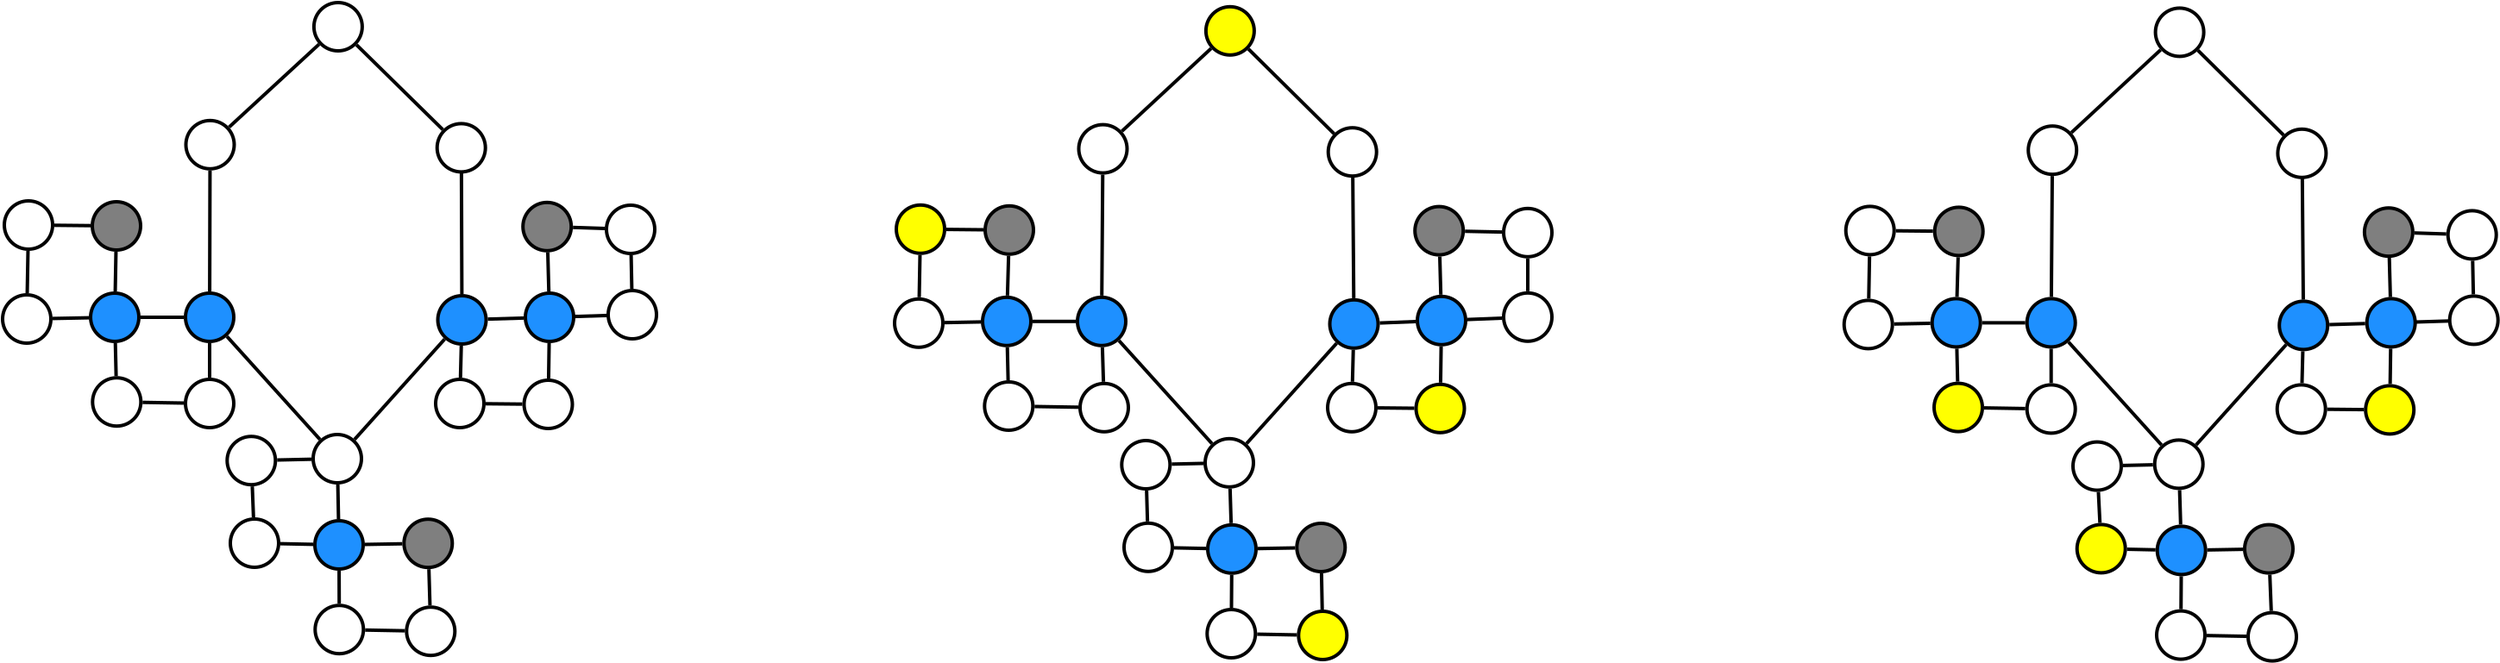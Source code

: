 <?xml version="1.0" encoding="UTF-8"?>
<dia:diagram xmlns:dia="http://www.lysator.liu.se/~alla/dia/">
  <dia:layer name="Background" visible="true" active="true">
    <dia:object type="Standard - Line" version="0" id="O0">
      <dia:attribute name="obj_pos">
        <dia:point val="196.603,29.406"/>
      </dia:attribute>
      <dia:attribute name="obj_bb">
        <dia:rectangle val="191.246,29.265;196.744,34.355"/>
      </dia:attribute>
      <dia:attribute name="conn_endpoints">
        <dia:point val="196.603,29.406"/>
        <dia:point val="191.387,34.214"/>
      </dia:attribute>
      <dia:attribute name="numcp">
        <dia:int val="1"/>
      </dia:attribute>
      <dia:attribute name="line_width">
        <dia:real val="0.2"/>
      </dia:attribute>
      <dia:connections>
        <dia:connection handle="0" to="O51" connection="8"/>
        <dia:connection handle="1" to="O49" connection="8"/>
      </dia:connections>
    </dia:object>
    <dia:object type="Standard - Line" version="0" id="O1">
      <dia:attribute name="obj_pos">
        <dia:point val="196.655,52.326"/>
      </dia:attribute>
      <dia:attribute name="obj_bb">
        <dia:rectangle val="191.124,46.212;196.796,52.468"/>
      </dia:attribute>
      <dia:attribute name="conn_endpoints">
        <dia:point val="196.655,52.326"/>
        <dia:point val="191.265,46.354"/>
      </dia:attribute>
      <dia:attribute name="numcp">
        <dia:int val="1"/>
      </dia:attribute>
      <dia:attribute name="line_width">
        <dia:real val="0.2"/>
      </dia:attribute>
      <dia:connections>
        <dia:connection handle="0" to="O41" connection="8"/>
        <dia:connection handle="1" to="O5" connection="8"/>
      </dia:connections>
    </dia:object>
    <dia:object type="Standard - Ellipse" version="0" id="O2">
      <dia:attribute name="obj_pos">
        <dia:point val="203.485,43.99"/>
      </dia:attribute>
      <dia:attribute name="obj_bb">
        <dia:rectangle val="203.385,43.89;206.385,46.89"/>
      </dia:attribute>
      <dia:attribute name="elem_corner">
        <dia:point val="203.485,43.99"/>
      </dia:attribute>
      <dia:attribute name="elem_width">
        <dia:real val="2.8"/>
      </dia:attribute>
      <dia:attribute name="elem_height">
        <dia:real val="2.8"/>
      </dia:attribute>
      <dia:attribute name="border_width">
        <dia:real val="0.2"/>
      </dia:attribute>
      <dia:attribute name="inner_color">
        <dia:color val="#1e90ff"/>
      </dia:attribute>
      <dia:attribute name="aspect">
        <dia:enum val="2"/>
      </dia:attribute>
    </dia:object>
    <dia:object type="Standard - Line" version="0" id="O3">
      <dia:attribute name="obj_pos">
        <dia:point val="204.846,46.89"/>
      </dia:attribute>
      <dia:attribute name="obj_bb">
        <dia:rectangle val="204.696,46.787;204.949,48.843"/>
      </dia:attribute>
      <dia:attribute name="conn_endpoints">
        <dia:point val="204.846,46.89"/>
        <dia:point val="204.799,48.74"/>
      </dia:attribute>
      <dia:attribute name="numcp">
        <dia:int val="1"/>
      </dia:attribute>
      <dia:attribute name="line_width">
        <dia:real val="0.2"/>
      </dia:attribute>
      <dia:connections>
        <dia:connection handle="0" to="O2" connection="8"/>
        <dia:connection handle="1" to="O11" connection="8"/>
      </dia:connections>
    </dia:object>
    <dia:object type="Standard - Line" version="0" id="O4">
      <dia:attribute name="obj_pos">
        <dia:point val="190.264,43.742"/>
      </dia:attribute>
      <dia:attribute name="obj_bb">
        <dia:rectangle val="190.163,36.628;190.382,43.842"/>
      </dia:attribute>
      <dia:attribute name="conn_endpoints">
        <dia:point val="190.264,43.742"/>
        <dia:point val="190.281,36.728"/>
      </dia:attribute>
      <dia:attribute name="numcp">
        <dia:int val="1"/>
      </dia:attribute>
      <dia:attribute name="line_width">
        <dia:real val="0.2"/>
      </dia:attribute>
      <dia:connections>
        <dia:connection handle="0" to="O5" connection="8"/>
        <dia:connection handle="1" to="O49" connection="8"/>
      </dia:connections>
    </dia:object>
    <dia:object type="Standard - Ellipse" version="0" id="O5">
      <dia:attribute name="obj_pos">
        <dia:point val="188.86,43.84"/>
      </dia:attribute>
      <dia:attribute name="obj_bb">
        <dia:rectangle val="188.76,43.74;191.76,46.74"/>
      </dia:attribute>
      <dia:attribute name="elem_corner">
        <dia:point val="188.86,43.84"/>
      </dia:attribute>
      <dia:attribute name="elem_width">
        <dia:real val="2.8"/>
      </dia:attribute>
      <dia:attribute name="elem_height">
        <dia:real val="2.8"/>
      </dia:attribute>
      <dia:attribute name="border_width">
        <dia:real val="0.2"/>
      </dia:attribute>
      <dia:attribute name="inner_color">
        <dia:color val="#1e90ff"/>
      </dia:attribute>
      <dia:attribute name="aspect">
        <dia:enum val="2"/>
      </dia:attribute>
    </dia:object>
    <dia:object type="Standard - Line" version="0" id="O6">
      <dia:attribute name="obj_pos">
        <dia:point val="204.88,43.895"/>
      </dia:attribute>
      <dia:attribute name="obj_bb">
        <dia:rectangle val="204.745,33.91;204.98,43.996"/>
      </dia:attribute>
      <dia:attribute name="conn_endpoints">
        <dia:point val="204.88,43.895"/>
        <dia:point val="204.845,34.01"/>
      </dia:attribute>
      <dia:attribute name="numcp">
        <dia:int val="1"/>
      </dia:attribute>
      <dia:attribute name="line_width">
        <dia:real val="0.2"/>
      </dia:attribute>
      <dia:connections>
        <dia:connection handle="0" to="O2" connection="8"/>
        <dia:connection handle="1" to="O50" connection="1"/>
      </dia:connections>
    </dia:object>
    <dia:object type="Standard - Line" version="0" id="O7">
      <dia:attribute name="obj_pos">
        <dia:point val="206.26,50.255"/>
      </dia:attribute>
      <dia:attribute name="obj_bb">
        <dia:rectangle val="206.159,50.154;208.486,50.376"/>
      </dia:attribute>
      <dia:attribute name="conn_endpoints">
        <dia:point val="206.26,50.255"/>
        <dia:point val="208.385,50.275"/>
      </dia:attribute>
      <dia:attribute name="numcp">
        <dia:int val="1"/>
      </dia:attribute>
      <dia:attribute name="line_width">
        <dia:real val="0.2"/>
      </dia:attribute>
      <dia:connections>
        <dia:connection handle="0" to="O11" connection="8"/>
        <dia:connection handle="1" to="O25" connection="8"/>
      </dia:connections>
    </dia:object>
    <dia:object type="Standard - Line" version="0" id="O8">
      <dia:attribute name="obj_pos">
        <dia:point val="181.16,45.311"/>
      </dia:attribute>
      <dia:attribute name="obj_bb">
        <dia:rectangle val="181.058,45.167;183.362,45.413"/>
      </dia:attribute>
      <dia:attribute name="conn_endpoints">
        <dia:point val="181.16,45.311"/>
        <dia:point val="183.26,45.269"/>
      </dia:attribute>
      <dia:attribute name="numcp">
        <dia:int val="1"/>
      </dia:attribute>
      <dia:attribute name="line_width">
        <dia:real val="0.2"/>
      </dia:attribute>
      <dia:connections>
        <dia:connection handle="0" to="O15" connection="8"/>
        <dia:connection handle="1" to="O17" connection="8"/>
      </dia:connections>
    </dia:object>
    <dia:object type="Standard - Line" version="0" id="O9">
      <dia:attribute name="obj_pos">
        <dia:point val="179.688,43.84"/>
      </dia:attribute>
      <dia:attribute name="obj_bb">
        <dia:rectangle val="179.586,41.288;179.834,43.942"/>
      </dia:attribute>
      <dia:attribute name="conn_endpoints">
        <dia:point val="179.688,43.84"/>
        <dia:point val="179.732,41.39"/>
      </dia:attribute>
      <dia:attribute name="numcp">
        <dia:int val="1"/>
      </dia:attribute>
      <dia:attribute name="line_width">
        <dia:real val="0.2"/>
      </dia:attribute>
      <dia:connections>
        <dia:connection handle="0" to="O15" connection="8"/>
        <dia:connection handle="1" to="O19" connection="8"/>
      </dia:connections>
    </dia:object>
    <dia:object type="Standard - Line" version="0" id="O10">
      <dia:attribute name="obj_pos">
        <dia:point val="209.938,46.74"/>
      </dia:attribute>
      <dia:attribute name="obj_bb">
        <dia:rectangle val="209.806,46.638;210.039,48.892"/>
      </dia:attribute>
      <dia:attribute name="conn_endpoints">
        <dia:point val="209.938,46.74"/>
        <dia:point val="209.907,48.79"/>
      </dia:attribute>
      <dia:attribute name="numcp">
        <dia:int val="1"/>
      </dia:attribute>
      <dia:attribute name="line_width">
        <dia:real val="0.2"/>
      </dia:attribute>
      <dia:connections>
        <dia:connection handle="0" to="O26" connection="8"/>
        <dia:connection handle="1" to="O25" connection="8"/>
      </dia:connections>
    </dia:object>
    <dia:object type="Standard - Ellipse" version="0" id="O11">
      <dia:attribute name="obj_pos">
        <dia:point val="203.36,48.84"/>
      </dia:attribute>
      <dia:attribute name="obj_bb">
        <dia:rectangle val="203.26,48.74;206.26,51.74"/>
      </dia:attribute>
      <dia:attribute name="elem_corner">
        <dia:point val="203.36,48.84"/>
      </dia:attribute>
      <dia:attribute name="elem_width">
        <dia:real val="2.8"/>
      </dia:attribute>
      <dia:attribute name="elem_height">
        <dia:real val="2.8"/>
      </dia:attribute>
      <dia:attribute name="border_width">
        <dia:real val="0.2"/>
      </dia:attribute>
      <dia:attribute name="aspect">
        <dia:enum val="2"/>
      </dia:attribute>
    </dia:object>
    <dia:object type="Standard - Line" version="0" id="O12">
      <dia:attribute name="obj_pos">
        <dia:point val="206.385,45.346"/>
      </dia:attribute>
      <dia:attribute name="obj_bb">
        <dia:rectangle val="206.282,45.181;208.563,45.449"/>
      </dia:attribute>
      <dia:attribute name="conn_endpoints">
        <dia:point val="206.385,45.346"/>
        <dia:point val="208.46,45.284"/>
      </dia:attribute>
      <dia:attribute name="numcp">
        <dia:int val="1"/>
      </dia:attribute>
      <dia:attribute name="line_width">
        <dia:real val="0.2"/>
      </dia:attribute>
      <dia:connections>
        <dia:connection handle="0" to="O2" connection="8"/>
        <dia:connection handle="1" to="O26" connection="8"/>
      </dia:connections>
    </dia:object>
    <dia:object type="Standard - Ellipse" version="0" id="O13">
      <dia:attribute name="obj_pos">
        <dia:point val="188.86,48.84"/>
      </dia:attribute>
      <dia:attribute name="obj_bb">
        <dia:rectangle val="188.76,48.74;191.76,51.74"/>
      </dia:attribute>
      <dia:attribute name="elem_corner">
        <dia:point val="188.86,48.84"/>
      </dia:attribute>
      <dia:attribute name="elem_width">
        <dia:real val="2.8"/>
      </dia:attribute>
      <dia:attribute name="elem_height">
        <dia:real val="2.8"/>
      </dia:attribute>
      <dia:attribute name="border_width">
        <dia:real val="0.2"/>
      </dia:attribute>
      <dia:attribute name="aspect">
        <dia:enum val="2"/>
      </dia:attribute>
    </dia:object>
    <dia:object type="Standard - Line" version="0" id="O14">
      <dia:attribute name="obj_pos">
        <dia:point val="190.26,46.74"/>
      </dia:attribute>
      <dia:attribute name="obj_bb">
        <dia:rectangle val="190.16,46.64;190.36,48.84"/>
      </dia:attribute>
      <dia:attribute name="conn_endpoints">
        <dia:point val="190.26,46.74"/>
        <dia:point val="190.26,48.74"/>
      </dia:attribute>
      <dia:attribute name="numcp">
        <dia:int val="1"/>
      </dia:attribute>
      <dia:attribute name="line_width">
        <dia:real val="0.2"/>
      </dia:attribute>
      <dia:connections>
        <dia:connection handle="0" to="O5" connection="8"/>
        <dia:connection handle="1" to="O13" connection="8"/>
      </dia:connections>
    </dia:object>
    <dia:object type="Standard - Ellipse" version="0" id="O15">
      <dia:attribute name="obj_pos">
        <dia:point val="178.26,43.94"/>
      </dia:attribute>
      <dia:attribute name="obj_bb">
        <dia:rectangle val="178.16,43.84;181.16,46.84"/>
      </dia:attribute>
      <dia:attribute name="elem_corner">
        <dia:point val="178.26,43.94"/>
      </dia:attribute>
      <dia:attribute name="elem_width">
        <dia:real val="2.8"/>
      </dia:attribute>
      <dia:attribute name="elem_height">
        <dia:real val="2.8"/>
      </dia:attribute>
      <dia:attribute name="border_width">
        <dia:real val="0.2"/>
      </dia:attribute>
      <dia:attribute name="aspect">
        <dia:enum val="2"/>
      </dia:attribute>
    </dia:object>
    <dia:object type="Standard - Line" version="0" id="O16">
      <dia:attribute name="obj_pos">
        <dia:point val="184.795,46.739"/>
      </dia:attribute>
      <dia:attribute name="obj_bb">
        <dia:rectangle val="184.693,46.637;184.942,48.753"/>
      </dia:attribute>
      <dia:attribute name="conn_endpoints">
        <dia:point val="184.795,46.739"/>
        <dia:point val="184.84,48.651"/>
      </dia:attribute>
      <dia:attribute name="numcp">
        <dia:int val="1"/>
      </dia:attribute>
      <dia:attribute name="line_width">
        <dia:real val="0.2"/>
      </dia:attribute>
      <dia:connections>
        <dia:connection handle="0" to="O17" connection="8"/>
        <dia:connection handle="1" to="O21" connection="8"/>
      </dia:connections>
    </dia:object>
    <dia:object type="Standard - Ellipse" version="0" id="O17">
      <dia:attribute name="obj_pos">
        <dia:point val="183.36,43.84"/>
      </dia:attribute>
      <dia:attribute name="obj_bb">
        <dia:rectangle val="183.26,43.74;186.26,46.74"/>
      </dia:attribute>
      <dia:attribute name="elem_corner">
        <dia:point val="183.36,43.84"/>
      </dia:attribute>
      <dia:attribute name="elem_width">
        <dia:real val="2.8"/>
      </dia:attribute>
      <dia:attribute name="elem_height">
        <dia:real val="2.8"/>
      </dia:attribute>
      <dia:attribute name="border_width">
        <dia:real val="0.2"/>
      </dia:attribute>
      <dia:attribute name="inner_color">
        <dia:color val="#1e90ff"/>
      </dia:attribute>
      <dia:attribute name="aspect">
        <dia:enum val="2"/>
      </dia:attribute>
    </dia:object>
    <dia:object type="Standard - Line" version="0" id="O18">
      <dia:attribute name="obj_pos">
        <dia:point val="181.26,39.905"/>
      </dia:attribute>
      <dia:attribute name="obj_bb">
        <dia:rectangle val="181.159,39.804;183.461,40.026"/>
      </dia:attribute>
      <dia:attribute name="conn_endpoints">
        <dia:point val="181.26,39.905"/>
        <dia:point val="183.36,39.925"/>
      </dia:attribute>
      <dia:attribute name="numcp">
        <dia:int val="1"/>
      </dia:attribute>
      <dia:attribute name="line_width">
        <dia:real val="0.2"/>
      </dia:attribute>
      <dia:connections>
        <dia:connection handle="0" to="O19" connection="8"/>
        <dia:connection handle="1" to="O23" connection="8"/>
      </dia:connections>
    </dia:object>
    <dia:object type="Standard - Ellipse" version="0" id="O19">
      <dia:attribute name="obj_pos">
        <dia:point val="178.36,38.49"/>
      </dia:attribute>
      <dia:attribute name="obj_bb">
        <dia:rectangle val="178.26,38.39;181.26,41.39"/>
      </dia:attribute>
      <dia:attribute name="elem_corner">
        <dia:point val="178.36,38.49"/>
      </dia:attribute>
      <dia:attribute name="elem_width">
        <dia:real val="2.8"/>
      </dia:attribute>
      <dia:attribute name="elem_height">
        <dia:real val="2.8"/>
      </dia:attribute>
      <dia:attribute name="border_width">
        <dia:real val="0.2"/>
      </dia:attribute>
      <dia:attribute name="aspect">
        <dia:enum val="2"/>
      </dia:attribute>
    </dia:object>
    <dia:object type="Standard - Line" version="0" id="O20">
      <dia:attribute name="obj_pos">
        <dia:point val="186.374,50.175"/>
      </dia:attribute>
      <dia:attribute name="obj_bb">
        <dia:rectangle val="186.273,50.073;188.862,50.317"/>
      </dia:attribute>
      <dia:attribute name="conn_endpoints">
        <dia:point val="186.374,50.175"/>
        <dia:point val="188.761,50.215"/>
      </dia:attribute>
      <dia:attribute name="numcp">
        <dia:int val="1"/>
      </dia:attribute>
      <dia:attribute name="line_width">
        <dia:real val="0.2"/>
      </dia:attribute>
      <dia:connections>
        <dia:connection handle="0" to="O21" connection="8"/>
        <dia:connection handle="1" to="O13" connection="8"/>
      </dia:connections>
    </dia:object>
    <dia:object type="Standard - Ellipse" version="0" id="O21">
      <dia:attribute name="obj_pos">
        <dia:point val="183.475,48.75"/>
      </dia:attribute>
      <dia:attribute name="obj_bb">
        <dia:rectangle val="183.375,48.65;186.375,51.65"/>
      </dia:attribute>
      <dia:attribute name="elem_corner">
        <dia:point val="183.475,48.75"/>
      </dia:attribute>
      <dia:attribute name="elem_width">
        <dia:real val="2.8"/>
      </dia:attribute>
      <dia:attribute name="elem_height">
        <dia:real val="2.8"/>
      </dia:attribute>
      <dia:attribute name="border_width">
        <dia:real val="0.2"/>
      </dia:attribute>
      <dia:attribute name="aspect">
        <dia:enum val="2"/>
      </dia:attribute>
    </dia:object>
    <dia:object type="Standard - Line" version="0" id="O22">
      <dia:attribute name="obj_pos">
        <dia:point val="188.76,45.24"/>
      </dia:attribute>
      <dia:attribute name="obj_bb">
        <dia:rectangle val="186.16,45.14;188.86,45.34"/>
      </dia:attribute>
      <dia:attribute name="conn_endpoints">
        <dia:point val="188.76,45.24"/>
        <dia:point val="186.26,45.24"/>
      </dia:attribute>
      <dia:attribute name="numcp">
        <dia:int val="1"/>
      </dia:attribute>
      <dia:attribute name="line_width">
        <dia:real val="0.2"/>
      </dia:attribute>
      <dia:connections>
        <dia:connection handle="0" to="O5" connection="8"/>
        <dia:connection handle="1" to="O17" connection="8"/>
      </dia:connections>
    </dia:object>
    <dia:object type="Standard - Ellipse" version="0" id="O23">
      <dia:attribute name="obj_pos">
        <dia:point val="183.46,38.54"/>
      </dia:attribute>
      <dia:attribute name="obj_bb">
        <dia:rectangle val="183.36,38.44;186.36,41.44"/>
      </dia:attribute>
      <dia:attribute name="elem_corner">
        <dia:point val="183.46,38.54"/>
      </dia:attribute>
      <dia:attribute name="elem_width">
        <dia:real val="2.8"/>
      </dia:attribute>
      <dia:attribute name="elem_height">
        <dia:real val="2.8"/>
      </dia:attribute>
      <dia:attribute name="border_width">
        <dia:real val="0.2"/>
      </dia:attribute>
      <dia:attribute name="inner_color">
        <dia:color val="#7f7f7f"/>
      </dia:attribute>
      <dia:attribute name="aspect">
        <dia:enum val="2"/>
      </dia:attribute>
    </dia:object>
    <dia:object type="Standard - Line" version="0" id="O24">
      <dia:attribute name="obj_pos">
        <dia:point val="184.832,41.44"/>
      </dia:attribute>
      <dia:attribute name="obj_bb">
        <dia:rectangle val="184.686,41.338;184.934,43.842"/>
      </dia:attribute>
      <dia:attribute name="conn_endpoints">
        <dia:point val="184.832,41.44"/>
        <dia:point val="184.788,43.74"/>
      </dia:attribute>
      <dia:attribute name="numcp">
        <dia:int val="1"/>
      </dia:attribute>
      <dia:attribute name="line_width">
        <dia:real val="0.2"/>
      </dia:attribute>
      <dia:connections>
        <dia:connection handle="0" to="O23" connection="8"/>
        <dia:connection handle="1" to="O17" connection="8"/>
      </dia:connections>
    </dia:object>
    <dia:object type="Standard - Ellipse" version="0" id="O25">
      <dia:attribute name="obj_pos">
        <dia:point val="208.485,48.89"/>
      </dia:attribute>
      <dia:attribute name="obj_bb">
        <dia:rectangle val="208.385,48.79;211.385,51.79"/>
      </dia:attribute>
      <dia:attribute name="elem_corner">
        <dia:point val="208.485,48.89"/>
      </dia:attribute>
      <dia:attribute name="elem_width">
        <dia:real val="2.8"/>
      </dia:attribute>
      <dia:attribute name="elem_height">
        <dia:real val="2.8"/>
      </dia:attribute>
      <dia:attribute name="border_width">
        <dia:real val="0.2"/>
      </dia:attribute>
      <dia:attribute name="aspect">
        <dia:enum val="2"/>
      </dia:attribute>
    </dia:object>
    <dia:object type="Standard - Ellipse" version="0" id="O26">
      <dia:attribute name="obj_pos">
        <dia:point val="208.56,43.84"/>
      </dia:attribute>
      <dia:attribute name="obj_bb">
        <dia:rectangle val="208.46,43.74;211.46,46.74"/>
      </dia:attribute>
      <dia:attribute name="elem_corner">
        <dia:point val="208.56,43.84"/>
      </dia:attribute>
      <dia:attribute name="elem_width">
        <dia:real val="2.8"/>
      </dia:attribute>
      <dia:attribute name="elem_height">
        <dia:real val="2.8"/>
      </dia:attribute>
      <dia:attribute name="border_width">
        <dia:real val="0.2"/>
      </dia:attribute>
      <dia:attribute name="inner_color">
        <dia:color val="#1e90ff"/>
      </dia:attribute>
      <dia:attribute name="aspect">
        <dia:enum val="2"/>
      </dia:attribute>
    </dia:object>
    <dia:object type="Standard - Ellipse" version="0" id="O27">
      <dia:attribute name="obj_pos">
        <dia:point val="213.36,43.69"/>
      </dia:attribute>
      <dia:attribute name="obj_bb">
        <dia:rectangle val="213.26,43.59;216.26,46.59"/>
      </dia:attribute>
      <dia:attribute name="elem_corner">
        <dia:point val="213.36,43.69"/>
      </dia:attribute>
      <dia:attribute name="elem_width">
        <dia:real val="2.8"/>
      </dia:attribute>
      <dia:attribute name="elem_height">
        <dia:real val="2.8"/>
      </dia:attribute>
      <dia:attribute name="border_width">
        <dia:real val="0.2"/>
      </dia:attribute>
      <dia:attribute name="aspect">
        <dia:enum val="2"/>
      </dia:attribute>
    </dia:object>
    <dia:object type="Standard - Line" version="0" id="O28">
      <dia:attribute name="obj_pos">
        <dia:point val="209.92,43.75"/>
      </dia:attribute>
      <dia:attribute name="obj_bb">
        <dia:rectangle val="209.757,41.367;210.023,43.853"/>
      </dia:attribute>
      <dia:attribute name="conn_endpoints">
        <dia:point val="209.92,43.75"/>
        <dia:point val="209.86,41.47"/>
      </dia:attribute>
      <dia:attribute name="numcp">
        <dia:int val="1"/>
      </dia:attribute>
      <dia:attribute name="line_width">
        <dia:real val="0.2"/>
      </dia:attribute>
      <dia:connections>
        <dia:connection handle="0" to="O26" connection="8"/>
        <dia:connection handle="1" to="O30" connection="8"/>
      </dia:connections>
    </dia:object>
    <dia:object type="Standard - Line" version="0" id="O29">
      <dia:attribute name="obj_pos">
        <dia:point val="211.319,40.03"/>
      </dia:attribute>
      <dia:attribute name="obj_bb">
        <dia:rectangle val="211.216,39.926;213.264,40.194"/>
      </dia:attribute>
      <dia:attribute name="conn_endpoints">
        <dia:point val="211.319,40.03"/>
        <dia:point val="213.161,40.09"/>
      </dia:attribute>
      <dia:attribute name="numcp">
        <dia:int val="1"/>
      </dia:attribute>
      <dia:attribute name="line_width">
        <dia:real val="0.2"/>
      </dia:attribute>
      <dia:connections>
        <dia:connection handle="0" to="O30" connection="8"/>
        <dia:connection handle="1" to="O31" connection="8"/>
      </dia:connections>
    </dia:object>
    <dia:object type="Standard - Ellipse" version="0" id="O30">
      <dia:attribute name="obj_pos">
        <dia:point val="208.42,38.58"/>
      </dia:attribute>
      <dia:attribute name="obj_bb">
        <dia:rectangle val="208.32,38.48;211.32,41.48"/>
      </dia:attribute>
      <dia:attribute name="elem_corner">
        <dia:point val="208.42,38.58"/>
      </dia:attribute>
      <dia:attribute name="elem_width">
        <dia:real val="2.8"/>
      </dia:attribute>
      <dia:attribute name="elem_height">
        <dia:real val="2.8"/>
      </dia:attribute>
      <dia:attribute name="border_width">
        <dia:real val="0.2"/>
      </dia:attribute>
      <dia:attribute name="inner_color">
        <dia:color val="#7f7f7f"/>
      </dia:attribute>
      <dia:attribute name="aspect">
        <dia:enum val="2"/>
      </dia:attribute>
    </dia:object>
    <dia:object type="Standard - Ellipse" version="0" id="O31">
      <dia:attribute name="obj_pos">
        <dia:point val="213.26,38.74"/>
      </dia:attribute>
      <dia:attribute name="obj_bb">
        <dia:rectangle val="213.16,38.64;216.16,41.64"/>
      </dia:attribute>
      <dia:attribute name="elem_corner">
        <dia:point val="213.26,38.74"/>
      </dia:attribute>
      <dia:attribute name="elem_width">
        <dia:real val="2.8"/>
      </dia:attribute>
      <dia:attribute name="elem_height">
        <dia:real val="2.8"/>
      </dia:attribute>
      <dia:attribute name="border_width">
        <dia:real val="0.2"/>
      </dia:attribute>
      <dia:attribute name="aspect">
        <dia:enum val="2"/>
      </dia:attribute>
    </dia:object>
    <dia:object type="Standard - Line" version="0" id="O32">
      <dia:attribute name="obj_pos">
        <dia:point val="214.69,41.639"/>
      </dia:attribute>
      <dia:attribute name="obj_bb">
        <dia:rectangle val="214.588,41.537;214.832,43.693"/>
      </dia:attribute>
      <dia:attribute name="conn_endpoints">
        <dia:point val="214.69,41.639"/>
        <dia:point val="214.73,43.591"/>
      </dia:attribute>
      <dia:attribute name="numcp">
        <dia:int val="1"/>
      </dia:attribute>
      <dia:attribute name="line_width">
        <dia:real val="0.2"/>
      </dia:attribute>
      <dia:connections>
        <dia:connection handle="0" to="O31" connection="8"/>
        <dia:connection handle="1" to="O27" connection="8"/>
      </dia:connections>
    </dia:object>
    <dia:object type="Standard - Line" version="0" id="O33">
      <dia:attribute name="obj_pos">
        <dia:point val="213.41,45.132"/>
      </dia:attribute>
      <dia:attribute name="obj_bb">
        <dia:rectangle val="211.207,45.029;213.513,45.301"/>
      </dia:attribute>
      <dia:attribute name="conn_endpoints">
        <dia:point val="213.41,45.132"/>
        <dia:point val="211.31,45.198"/>
      </dia:attribute>
      <dia:attribute name="numcp">
        <dia:int val="1"/>
      </dia:attribute>
      <dia:attribute name="line_width">
        <dia:real val="0.2"/>
      </dia:attribute>
      <dia:connections>
        <dia:connection handle="0" to="O27" connection="8"/>
        <dia:connection handle="1" to="O26" connection="8"/>
      </dia:connections>
    </dia:object>
    <dia:object type="Standard - Ellipse" version="0" id="O34">
      <dia:attribute name="obj_pos">
        <dia:point val="196.375,61.95"/>
      </dia:attribute>
      <dia:attribute name="obj_bb">
        <dia:rectangle val="196.275,61.85;199.275,64.85"/>
      </dia:attribute>
      <dia:attribute name="elem_corner">
        <dia:point val="196.375,61.95"/>
      </dia:attribute>
      <dia:attribute name="elem_width">
        <dia:real val="2.8"/>
      </dia:attribute>
      <dia:attribute name="elem_height">
        <dia:real val="2.8"/>
      </dia:attribute>
      <dia:attribute name="border_width">
        <dia:real val="0.2"/>
      </dia:attribute>
      <dia:attribute name="aspect">
        <dia:enum val="2"/>
      </dia:attribute>
    </dia:object>
    <dia:object type="Standard - Line" version="0" id="O35">
      <dia:attribute name="obj_pos">
        <dia:point val="197.765,59.938"/>
      </dia:attribute>
      <dia:attribute name="obj_bb">
        <dia:rectangle val="197.664,59.838;197.871,61.952"/>
      </dia:attribute>
      <dia:attribute name="conn_endpoints">
        <dia:point val="197.765,59.938"/>
        <dia:point val="197.77,61.852"/>
      </dia:attribute>
      <dia:attribute name="numcp">
        <dia:int val="1"/>
      </dia:attribute>
      <dia:attribute name="line_width">
        <dia:real val="0.2"/>
      </dia:attribute>
      <dia:connections>
        <dia:connection handle="0" to="O46" connection="8"/>
        <dia:connection handle="1" to="O34" connection="8"/>
      </dia:connections>
    </dia:object>
    <dia:object type="Standard - Line" version="0" id="O36">
      <dia:attribute name="obj_pos">
        <dia:point val="199.259,58.414"/>
      </dia:attribute>
      <dia:attribute name="obj_bb">
        <dia:rectangle val="199.158,58.274;201.527,58.516"/>
      </dia:attribute>
      <dia:attribute name="conn_endpoints">
        <dia:point val="199.259,58.414"/>
        <dia:point val="201.426,58.376"/>
      </dia:attribute>
      <dia:attribute name="numcp">
        <dia:int val="1"/>
      </dia:attribute>
      <dia:attribute name="line_width">
        <dia:real val="0.2"/>
      </dia:attribute>
      <dia:connections>
        <dia:connection handle="0" to="O46" connection="8"/>
        <dia:connection handle="1" to="O37" connection="8"/>
      </dia:connections>
    </dia:object>
    <dia:object type="Standard - Ellipse" version="0" id="O37">
      <dia:attribute name="obj_pos">
        <dia:point val="201.525,56.95"/>
      </dia:attribute>
      <dia:attribute name="obj_bb">
        <dia:rectangle val="201.425,56.85;204.425,59.85"/>
      </dia:attribute>
      <dia:attribute name="elem_corner">
        <dia:point val="201.525,56.95"/>
      </dia:attribute>
      <dia:attribute name="elem_width">
        <dia:real val="2.8"/>
      </dia:attribute>
      <dia:attribute name="elem_height">
        <dia:real val="2.8"/>
      </dia:attribute>
      <dia:attribute name="border_width">
        <dia:real val="0.2"/>
      </dia:attribute>
      <dia:attribute name="inner_color">
        <dia:color val="#7f7f7f"/>
      </dia:attribute>
      <dia:attribute name="aspect">
        <dia:enum val="2"/>
      </dia:attribute>
    </dia:object>
    <dia:object type="Standard - Line" version="0" id="O38">
      <dia:attribute name="obj_pos">
        <dia:point val="201.575,63.422"/>
      </dia:attribute>
      <dia:attribute name="obj_bb">
        <dia:rectangle val="199.173,63.276;201.677,63.524"/>
      </dia:attribute>
      <dia:attribute name="conn_endpoints">
        <dia:point val="201.575,63.422"/>
        <dia:point val="199.275,63.378"/>
      </dia:attribute>
      <dia:attribute name="numcp">
        <dia:int val="1"/>
      </dia:attribute>
      <dia:attribute name="line_width">
        <dia:real val="0.2"/>
      </dia:attribute>
      <dia:connections>
        <dia:connection handle="0" to="O39" connection="8"/>
        <dia:connection handle="1" to="O34" connection="8"/>
      </dia:connections>
    </dia:object>
    <dia:object type="Standard - Ellipse" version="0" id="O39">
      <dia:attribute name="obj_pos">
        <dia:point val="201.675,62.05"/>
      </dia:attribute>
      <dia:attribute name="obj_bb">
        <dia:rectangle val="201.575,61.95;204.575,64.95"/>
      </dia:attribute>
      <dia:attribute name="elem_corner">
        <dia:point val="201.675,62.05"/>
      </dia:attribute>
      <dia:attribute name="elem_width">
        <dia:real val="2.8"/>
      </dia:attribute>
      <dia:attribute name="elem_height">
        <dia:real val="2.8"/>
      </dia:attribute>
      <dia:attribute name="border_width">
        <dia:real val="0.2"/>
      </dia:attribute>
      <dia:attribute name="aspect">
        <dia:enum val="2"/>
      </dia:attribute>
    </dia:object>
    <dia:object type="Standard - Line" version="0" id="O40">
      <dia:attribute name="obj_pos">
        <dia:point val="203.031,61.951"/>
      </dia:attribute>
      <dia:attribute name="obj_bb">
        <dia:rectangle val="202.866,59.746;203.134,62.053"/>
      </dia:attribute>
      <dia:attribute name="conn_endpoints">
        <dia:point val="203.031,61.951"/>
        <dia:point val="202.969,59.849"/>
      </dia:attribute>
      <dia:attribute name="numcp">
        <dia:int val="1"/>
      </dia:attribute>
      <dia:attribute name="line_width">
        <dia:real val="0.2"/>
      </dia:attribute>
      <dia:connections>
        <dia:connection handle="0" to="O39" connection="8"/>
        <dia:connection handle="1" to="O37" connection="8"/>
      </dia:connections>
    </dia:object>
    <dia:object type="Standard - Ellipse" version="0" id="O41">
      <dia:attribute name="obj_pos">
        <dia:point val="196.26,52.04"/>
      </dia:attribute>
      <dia:attribute name="obj_bb">
        <dia:rectangle val="196.16,51.94;199.16,54.94"/>
      </dia:attribute>
      <dia:attribute name="elem_corner">
        <dia:point val="196.26,52.04"/>
      </dia:attribute>
      <dia:attribute name="elem_width">
        <dia:real val="2.8"/>
      </dia:attribute>
      <dia:attribute name="elem_height">
        <dia:real val="2.8"/>
      </dia:attribute>
      <dia:attribute name="border_width">
        <dia:real val="0.2"/>
      </dia:attribute>
      <dia:attribute name="aspect">
        <dia:enum val="2"/>
      </dia:attribute>
    </dia:object>
    <dia:object type="Standard - Ellipse" version="0" id="O42">
      <dia:attribute name="obj_pos">
        <dia:point val="191.46,56.94"/>
      </dia:attribute>
      <dia:attribute name="obj_bb">
        <dia:rectangle val="191.36,56.84;194.36,59.84"/>
      </dia:attribute>
      <dia:attribute name="elem_corner">
        <dia:point val="191.46,56.94"/>
      </dia:attribute>
      <dia:attribute name="elem_width">
        <dia:real val="2.8"/>
      </dia:attribute>
      <dia:attribute name="elem_height">
        <dia:real val="2.8"/>
      </dia:attribute>
      <dia:attribute name="border_width">
        <dia:real val="0.2"/>
      </dia:attribute>
      <dia:attribute name="aspect">
        <dia:enum val="2"/>
      </dia:attribute>
    </dia:object>
    <dia:object type="Standard - Line" version="0" id="O43">
      <dia:attribute name="obj_pos">
        <dia:point val="196.16,53.473"/>
      </dia:attribute>
      <dia:attribute name="obj_bb">
        <dia:rectangle val="194.073,53.371;196.262,53.619"/>
      </dia:attribute>
      <dia:attribute name="conn_endpoints">
        <dia:point val="196.16,53.473"/>
        <dia:point val="194.175,53.517"/>
      </dia:attribute>
      <dia:attribute name="numcp">
        <dia:int val="1"/>
      </dia:attribute>
      <dia:attribute name="line_width">
        <dia:real val="0.2"/>
      </dia:attribute>
      <dia:connections>
        <dia:connection handle="0" to="O41" connection="8"/>
        <dia:connection handle="1" to="O45" connection="8"/>
      </dia:connections>
    </dia:object>
    <dia:object type="Standard - Line" version="0" id="O44">
      <dia:attribute name="obj_pos">
        <dia:point val="192.733,55.048"/>
      </dia:attribute>
      <dia:attribute name="obj_bb">
        <dia:rectangle val="192.629,54.944;192.906,56.946"/>
      </dia:attribute>
      <dia:attribute name="conn_endpoints">
        <dia:point val="192.733,55.048"/>
        <dia:point val="192.802,56.842"/>
      </dia:attribute>
      <dia:attribute name="numcp">
        <dia:int val="1"/>
      </dia:attribute>
      <dia:attribute name="line_width">
        <dia:real val="0.2"/>
      </dia:attribute>
      <dia:connections>
        <dia:connection handle="0" to="O45" connection="8"/>
        <dia:connection handle="1" to="O42" connection="8"/>
      </dia:connections>
    </dia:object>
    <dia:object type="Standard - Ellipse" version="0" id="O45">
      <dia:attribute name="obj_pos">
        <dia:point val="191.275,52.15"/>
      </dia:attribute>
      <dia:attribute name="obj_bb">
        <dia:rectangle val="191.175,52.05;194.175,55.05"/>
      </dia:attribute>
      <dia:attribute name="elem_corner">
        <dia:point val="191.275,52.15"/>
      </dia:attribute>
      <dia:attribute name="elem_width">
        <dia:real val="2.8"/>
      </dia:attribute>
      <dia:attribute name="elem_height">
        <dia:real val="2.8"/>
      </dia:attribute>
      <dia:attribute name="border_width">
        <dia:real val="0.2"/>
      </dia:attribute>
      <dia:attribute name="aspect">
        <dia:enum val="2"/>
      </dia:attribute>
    </dia:object>
    <dia:object type="Standard - Ellipse" version="0" id="O46">
      <dia:attribute name="obj_pos">
        <dia:point val="196.36,57.04"/>
      </dia:attribute>
      <dia:attribute name="obj_bb">
        <dia:rectangle val="196.26,56.94;199.26,59.94"/>
      </dia:attribute>
      <dia:attribute name="elem_corner">
        <dia:point val="196.36,57.04"/>
      </dia:attribute>
      <dia:attribute name="elem_width">
        <dia:real val="2.8"/>
      </dia:attribute>
      <dia:attribute name="elem_height">
        <dia:real val="2.8"/>
      </dia:attribute>
      <dia:attribute name="border_width">
        <dia:real val="0.2"/>
      </dia:attribute>
      <dia:attribute name="inner_color">
        <dia:color val="#1e90ff"/>
      </dia:attribute>
      <dia:attribute name="aspect">
        <dia:enum val="2"/>
      </dia:attribute>
    </dia:object>
    <dia:object type="Standard - Line" version="0" id="O47">
      <dia:attribute name="obj_pos">
        <dia:point val="196.261,58.409"/>
      </dia:attribute>
      <dia:attribute name="obj_bb">
        <dia:rectangle val="194.257,58.269;196.363,58.511"/>
      </dia:attribute>
      <dia:attribute name="conn_endpoints">
        <dia:point val="196.261,58.409"/>
        <dia:point val="194.359,58.371"/>
      </dia:attribute>
      <dia:attribute name="numcp">
        <dia:int val="1"/>
      </dia:attribute>
      <dia:attribute name="line_width">
        <dia:real val="0.2"/>
      </dia:attribute>
      <dia:connections>
        <dia:connection handle="0" to="O46" connection="8"/>
        <dia:connection handle="1" to="O42" connection="8"/>
      </dia:connections>
    </dia:object>
    <dia:object type="Standard - Line" version="0" id="O48">
      <dia:attribute name="obj_pos">
        <dia:point val="197.73,56.94"/>
      </dia:attribute>
      <dia:attribute name="obj_bb">
        <dia:rectangle val="197.588,54.838;197.832,57.042"/>
      </dia:attribute>
      <dia:attribute name="conn_endpoints">
        <dia:point val="197.73,56.94"/>
        <dia:point val="197.69,54.94"/>
      </dia:attribute>
      <dia:attribute name="numcp">
        <dia:int val="1"/>
      </dia:attribute>
      <dia:attribute name="line_width">
        <dia:real val="0.2"/>
      </dia:attribute>
      <dia:connections>
        <dia:connection handle="0" to="O46" connection="8"/>
        <dia:connection handle="1" to="O41" connection="8"/>
      </dia:connections>
    </dia:object>
    <dia:object type="Standard - Ellipse" version="0" id="O49">
      <dia:attribute name="obj_pos">
        <dia:point val="188.885,33.83"/>
      </dia:attribute>
      <dia:attribute name="obj_bb">
        <dia:rectangle val="188.785,33.73;191.785,36.73"/>
      </dia:attribute>
      <dia:attribute name="elem_corner">
        <dia:point val="188.885,33.83"/>
      </dia:attribute>
      <dia:attribute name="elem_width">
        <dia:real val="2.8"/>
      </dia:attribute>
      <dia:attribute name="elem_height">
        <dia:real val="2.8"/>
      </dia:attribute>
      <dia:attribute name="border_width">
        <dia:real val="0.2"/>
      </dia:attribute>
      <dia:attribute name="aspect">
        <dia:enum val="2"/>
      </dia:attribute>
    </dia:object>
    <dia:object type="Standard - Ellipse" version="0" id="O50">
      <dia:attribute name="obj_pos">
        <dia:point val="203.445,34.01"/>
      </dia:attribute>
      <dia:attribute name="obj_bb">
        <dia:rectangle val="203.345,33.91;206.345,36.91"/>
      </dia:attribute>
      <dia:attribute name="elem_corner">
        <dia:point val="203.445,34.01"/>
      </dia:attribute>
      <dia:attribute name="elem_width">
        <dia:real val="2.8"/>
      </dia:attribute>
      <dia:attribute name="elem_height">
        <dia:real val="2.8"/>
      </dia:attribute>
      <dia:attribute name="border_width">
        <dia:real val="0.2"/>
      </dia:attribute>
      <dia:attribute name="aspect">
        <dia:enum val="2"/>
      </dia:attribute>
    </dia:object>
    <dia:object type="Standard - Ellipse" version="0" id="O51">
      <dia:attribute name="obj_pos">
        <dia:point val="196.305,26.99"/>
      </dia:attribute>
      <dia:attribute name="obj_bb">
        <dia:rectangle val="196.205,26.89;199.205,29.89"/>
      </dia:attribute>
      <dia:attribute name="elem_corner">
        <dia:point val="196.305,26.99"/>
      </dia:attribute>
      <dia:attribute name="elem_width">
        <dia:real val="2.8"/>
      </dia:attribute>
      <dia:attribute name="elem_height">
        <dia:real val="2.8"/>
      </dia:attribute>
      <dia:attribute name="border_width">
        <dia:real val="0.2"/>
      </dia:attribute>
      <dia:attribute name="aspect">
        <dia:enum val="2"/>
      </dia:attribute>
    </dia:object>
    <dia:object type="Standard - Line" version="0" id="O52">
      <dia:attribute name="obj_pos">
        <dia:point val="203.776,34.359"/>
      </dia:attribute>
      <dia:attribute name="obj_bb">
        <dia:rectangle val="198.632,29.299;203.918,34.501"/>
      </dia:attribute>
      <dia:attribute name="conn_endpoints">
        <dia:point val="203.776,34.359"/>
        <dia:point val="198.774,29.441"/>
      </dia:attribute>
      <dia:attribute name="numcp">
        <dia:int val="1"/>
      </dia:attribute>
      <dia:attribute name="line_width">
        <dia:real val="0.2"/>
      </dia:attribute>
      <dia:connections>
        <dia:connection handle="0" to="O50" connection="8"/>
        <dia:connection handle="1" to="O51" connection="8"/>
      </dia:connections>
    </dia:object>
    <dia:object type="Standard - Line" version="0" id="O53">
      <dia:attribute name="obj_pos">
        <dia:point val="203.883,46.507"/>
      </dia:attribute>
      <dia:attribute name="obj_bb">
        <dia:rectangle val="198.521,46.365;204.024,52.465"/>
      </dia:attribute>
      <dia:attribute name="conn_endpoints">
        <dia:point val="203.883,46.507"/>
        <dia:point val="198.662,52.323"/>
      </dia:attribute>
      <dia:attribute name="numcp">
        <dia:int val="1"/>
      </dia:attribute>
      <dia:attribute name="line_width">
        <dia:real val="0.2"/>
      </dia:attribute>
      <dia:connections>
        <dia:connection handle="0" to="O2" connection="8"/>
        <dia:connection handle="1" to="O41" connection="8"/>
      </dia:connections>
    </dia:object>
    <dia:object type="Standard - Line" version="0" id="O54">
      <dia:attribute name="obj_pos">
        <dia:point val="248.305,29.651"/>
      </dia:attribute>
      <dia:attribute name="obj_bb">
        <dia:rectangle val="242.993,29.509;248.447,34.591"/>
      </dia:attribute>
      <dia:attribute name="conn_endpoints">
        <dia:point val="248.305,29.651"/>
        <dia:point val="243.135,34.45"/>
      </dia:attribute>
      <dia:attribute name="numcp">
        <dia:int val="1"/>
      </dia:attribute>
      <dia:attribute name="line_width">
        <dia:real val="0.2"/>
      </dia:attribute>
      <dia:connections>
        <dia:connection handle="0" to="O105" connection="8"/>
        <dia:connection handle="1" to="O103" connection="8"/>
      </dia:connections>
    </dia:object>
    <dia:object type="Standard - Line" version="0" id="O55">
      <dia:attribute name="obj_pos">
        <dia:point val="248.355,52.566"/>
      </dia:attribute>
      <dia:attribute name="obj_bb">
        <dia:rectangle val="242.824,46.452;248.496,52.708"/>
      </dia:attribute>
      <dia:attribute name="conn_endpoints">
        <dia:point val="248.355,52.566"/>
        <dia:point val="242.965,46.594"/>
      </dia:attribute>
      <dia:attribute name="numcp">
        <dia:int val="1"/>
      </dia:attribute>
      <dia:attribute name="line_width">
        <dia:real val="0.2"/>
      </dia:attribute>
      <dia:connections>
        <dia:connection handle="0" to="O95" connection="8"/>
        <dia:connection handle="1" to="O59" connection="8"/>
      </dia:connections>
    </dia:object>
    <dia:object type="Standard - Ellipse" version="0" id="O56">
      <dia:attribute name="obj_pos">
        <dia:point val="255.185,44.23"/>
      </dia:attribute>
      <dia:attribute name="obj_bb">
        <dia:rectangle val="255.085,44.13;258.085,47.13"/>
      </dia:attribute>
      <dia:attribute name="elem_corner">
        <dia:point val="255.185,44.23"/>
      </dia:attribute>
      <dia:attribute name="elem_width">
        <dia:real val="2.8"/>
      </dia:attribute>
      <dia:attribute name="elem_height">
        <dia:real val="2.8"/>
      </dia:attribute>
      <dia:attribute name="border_width">
        <dia:real val="0.2"/>
      </dia:attribute>
      <dia:attribute name="inner_color">
        <dia:color val="#1e90ff"/>
      </dia:attribute>
      <dia:attribute name="aspect">
        <dia:enum val="2"/>
      </dia:attribute>
    </dia:object>
    <dia:object type="Standard - Line" version="0" id="O57">
      <dia:attribute name="obj_pos">
        <dia:point val="256.546,47.13"/>
      </dia:attribute>
      <dia:attribute name="obj_bb">
        <dia:rectangle val="256.396,47.027;256.649,49.083"/>
      </dia:attribute>
      <dia:attribute name="conn_endpoints">
        <dia:point val="256.546,47.13"/>
        <dia:point val="256.499,48.98"/>
      </dia:attribute>
      <dia:attribute name="numcp">
        <dia:int val="1"/>
      </dia:attribute>
      <dia:attribute name="line_width">
        <dia:real val="0.2"/>
      </dia:attribute>
      <dia:connections>
        <dia:connection handle="0" to="O56" connection="8"/>
        <dia:connection handle="1" to="O65" connection="8"/>
      </dia:connections>
    </dia:object>
    <dia:object type="Standard - Line" version="0" id="O58">
      <dia:attribute name="obj_pos">
        <dia:point val="241.971,43.982"/>
      </dia:attribute>
      <dia:attribute name="obj_bb">
        <dia:rectangle val="241.87,36.867;242.125,44.083"/>
      </dia:attribute>
      <dia:attribute name="conn_endpoints">
        <dia:point val="241.971,43.982"/>
        <dia:point val="242.024,36.968"/>
      </dia:attribute>
      <dia:attribute name="numcp">
        <dia:int val="1"/>
      </dia:attribute>
      <dia:attribute name="line_width">
        <dia:real val="0.2"/>
      </dia:attribute>
      <dia:connections>
        <dia:connection handle="0" to="O59" connection="8"/>
        <dia:connection handle="1" to="O103" connection="8"/>
      </dia:connections>
    </dia:object>
    <dia:object type="Standard - Ellipse" version="0" id="O59">
      <dia:attribute name="obj_pos">
        <dia:point val="240.56,44.08"/>
      </dia:attribute>
      <dia:attribute name="obj_bb">
        <dia:rectangle val="240.46,43.98;243.46,46.98"/>
      </dia:attribute>
      <dia:attribute name="elem_corner">
        <dia:point val="240.56,44.08"/>
      </dia:attribute>
      <dia:attribute name="elem_width">
        <dia:real val="2.8"/>
      </dia:attribute>
      <dia:attribute name="elem_height">
        <dia:real val="2.8"/>
      </dia:attribute>
      <dia:attribute name="border_width">
        <dia:real val="0.2"/>
      </dia:attribute>
      <dia:attribute name="inner_color">
        <dia:color val="#1e90ff"/>
      </dia:attribute>
      <dia:attribute name="aspect">
        <dia:enum val="2"/>
      </dia:attribute>
    </dia:object>
    <dia:object type="Standard - Line" version="0" id="O60">
      <dia:attribute name="obj_pos">
        <dia:point val="256.573,44.135"/>
      </dia:attribute>
      <dia:attribute name="obj_bb">
        <dia:rectangle val="256.394,34.149;256.674,44.236"/>
      </dia:attribute>
      <dia:attribute name="conn_endpoints">
        <dia:point val="256.573,44.135"/>
        <dia:point val="256.495,34.25"/>
      </dia:attribute>
      <dia:attribute name="numcp">
        <dia:int val="1"/>
      </dia:attribute>
      <dia:attribute name="line_width">
        <dia:real val="0.2"/>
      </dia:attribute>
      <dia:connections>
        <dia:connection handle="0" to="O56" connection="8"/>
        <dia:connection handle="1" to="O104" connection="1"/>
      </dia:connections>
    </dia:object>
    <dia:object type="Standard - Line" version="0" id="O61">
      <dia:attribute name="obj_pos">
        <dia:point val="257.96,50.495"/>
      </dia:attribute>
      <dia:attribute name="obj_bb">
        <dia:rectangle val="257.859,50.394;260.186,50.616"/>
      </dia:attribute>
      <dia:attribute name="conn_endpoints">
        <dia:point val="257.96,50.495"/>
        <dia:point val="260.085,50.515"/>
      </dia:attribute>
      <dia:attribute name="numcp">
        <dia:int val="1"/>
      </dia:attribute>
      <dia:attribute name="line_width">
        <dia:real val="0.2"/>
      </dia:attribute>
      <dia:connections>
        <dia:connection handle="0" to="O65" connection="8"/>
        <dia:connection handle="1" to="O79" connection="8"/>
      </dia:connections>
    </dia:object>
    <dia:object type="Standard - Line" version="0" id="O62">
      <dia:attribute name="obj_pos">
        <dia:point val="232.86,45.551"/>
      </dia:attribute>
      <dia:attribute name="obj_bb">
        <dia:rectangle val="232.758,45.407;235.062,45.653"/>
      </dia:attribute>
      <dia:attribute name="conn_endpoints">
        <dia:point val="232.86,45.551"/>
        <dia:point val="234.96,45.509"/>
      </dia:attribute>
      <dia:attribute name="numcp">
        <dia:int val="1"/>
      </dia:attribute>
      <dia:attribute name="line_width">
        <dia:real val="0.2"/>
      </dia:attribute>
      <dia:connections>
        <dia:connection handle="0" to="O69" connection="8"/>
        <dia:connection handle="1" to="O71" connection="8"/>
      </dia:connections>
    </dia:object>
    <dia:object type="Standard - Line" version="0" id="O63">
      <dia:attribute name="obj_pos">
        <dia:point val="231.388,44.08"/>
      </dia:attribute>
      <dia:attribute name="obj_bb">
        <dia:rectangle val="231.286,41.528;231.534,44.182"/>
      </dia:attribute>
      <dia:attribute name="conn_endpoints">
        <dia:point val="231.388,44.08"/>
        <dia:point val="231.432,41.63"/>
      </dia:attribute>
      <dia:attribute name="numcp">
        <dia:int val="1"/>
      </dia:attribute>
      <dia:attribute name="line_width">
        <dia:real val="0.2"/>
      </dia:attribute>
      <dia:connections>
        <dia:connection handle="0" to="O69" connection="8"/>
        <dia:connection handle="1" to="O73" connection="8"/>
      </dia:connections>
    </dia:object>
    <dia:object type="Standard - Line" version="0" id="O64">
      <dia:attribute name="obj_pos">
        <dia:point val="261.638,46.93"/>
      </dia:attribute>
      <dia:attribute name="obj_bb">
        <dia:rectangle val="261.506,46.828;261.739,49.132"/>
      </dia:attribute>
      <dia:attribute name="conn_endpoints">
        <dia:point val="261.638,46.93"/>
        <dia:point val="261.607,49.03"/>
      </dia:attribute>
      <dia:attribute name="numcp">
        <dia:int val="1"/>
      </dia:attribute>
      <dia:attribute name="line_width">
        <dia:real val="0.2"/>
      </dia:attribute>
      <dia:connections>
        <dia:connection handle="0" to="O80" connection="8"/>
        <dia:connection handle="1" to="O79" connection="8"/>
      </dia:connections>
    </dia:object>
    <dia:object type="Standard - Ellipse" version="0" id="O65">
      <dia:attribute name="obj_pos">
        <dia:point val="255.06,49.08"/>
      </dia:attribute>
      <dia:attribute name="obj_bb">
        <dia:rectangle val="254.96,48.98;257.96,51.98"/>
      </dia:attribute>
      <dia:attribute name="elem_corner">
        <dia:point val="255.06,49.08"/>
      </dia:attribute>
      <dia:attribute name="elem_width">
        <dia:real val="2.8"/>
      </dia:attribute>
      <dia:attribute name="elem_height">
        <dia:real val="2.8"/>
      </dia:attribute>
      <dia:attribute name="border_width">
        <dia:real val="0.2"/>
      </dia:attribute>
      <dia:attribute name="aspect">
        <dia:enum val="2"/>
      </dia:attribute>
    </dia:object>
    <dia:object type="Standard - Line" version="0" id="O66">
      <dia:attribute name="obj_pos">
        <dia:point val="258.083,45.571"/>
      </dia:attribute>
      <dia:attribute name="obj_bb">
        <dia:rectangle val="257.979,45.385;260.266,45.675"/>
      </dia:attribute>
      <dia:attribute name="conn_endpoints">
        <dia:point val="258.083,45.571"/>
        <dia:point val="260.162,45.489"/>
      </dia:attribute>
      <dia:attribute name="numcp">
        <dia:int val="1"/>
      </dia:attribute>
      <dia:attribute name="line_width">
        <dia:real val="0.2"/>
      </dia:attribute>
      <dia:connections>
        <dia:connection handle="0" to="O56" connection="8"/>
        <dia:connection handle="1" to="O80" connection="8"/>
      </dia:connections>
    </dia:object>
    <dia:object type="Standard - Ellipse" version="0" id="O67">
      <dia:attribute name="obj_pos">
        <dia:point val="240.71,49.08"/>
      </dia:attribute>
      <dia:attribute name="obj_bb">
        <dia:rectangle val="240.61,48.98;243.61,51.98"/>
      </dia:attribute>
      <dia:attribute name="elem_corner">
        <dia:point val="240.71,49.08"/>
      </dia:attribute>
      <dia:attribute name="elem_width">
        <dia:real val="2.8"/>
      </dia:attribute>
      <dia:attribute name="elem_height">
        <dia:real val="2.8"/>
      </dia:attribute>
      <dia:attribute name="border_width">
        <dia:real val="0.2"/>
      </dia:attribute>
      <dia:attribute name="aspect">
        <dia:enum val="2"/>
      </dia:attribute>
    </dia:object>
    <dia:object type="Standard - Line" version="0" id="O68">
      <dia:attribute name="obj_pos">
        <dia:point val="242.005,46.98"/>
      </dia:attribute>
      <dia:attribute name="obj_bb">
        <dia:rectangle val="241.902,46.877;242.168,49.083"/>
      </dia:attribute>
      <dia:attribute name="conn_endpoints">
        <dia:point val="242.005,46.98"/>
        <dia:point val="242.065,48.98"/>
      </dia:attribute>
      <dia:attribute name="numcp">
        <dia:int val="1"/>
      </dia:attribute>
      <dia:attribute name="line_width">
        <dia:real val="0.2"/>
      </dia:attribute>
      <dia:connections>
        <dia:connection handle="0" to="O59" connection="8"/>
        <dia:connection handle="1" to="O67" connection="8"/>
      </dia:connections>
    </dia:object>
    <dia:object type="Standard - Ellipse" version="0" id="O69">
      <dia:attribute name="obj_pos">
        <dia:point val="229.96,44.18"/>
      </dia:attribute>
      <dia:attribute name="obj_bb">
        <dia:rectangle val="229.86,44.08;232.86,47.08"/>
      </dia:attribute>
      <dia:attribute name="elem_corner">
        <dia:point val="229.96,44.18"/>
      </dia:attribute>
      <dia:attribute name="elem_width">
        <dia:real val="2.8"/>
      </dia:attribute>
      <dia:attribute name="elem_height">
        <dia:real val="2.8"/>
      </dia:attribute>
      <dia:attribute name="border_width">
        <dia:real val="0.2"/>
      </dia:attribute>
      <dia:attribute name="aspect">
        <dia:enum val="2"/>
      </dia:attribute>
    </dia:object>
    <dia:object type="Standard - Line" version="0" id="O70">
      <dia:attribute name="obj_pos">
        <dia:point val="236.495,46.979"/>
      </dia:attribute>
      <dia:attribute name="obj_bb">
        <dia:rectangle val="236.393,46.877;236.642,48.993"/>
      </dia:attribute>
      <dia:attribute name="conn_endpoints">
        <dia:point val="236.495,46.979"/>
        <dia:point val="236.54,48.891"/>
      </dia:attribute>
      <dia:attribute name="numcp">
        <dia:int val="1"/>
      </dia:attribute>
      <dia:attribute name="line_width">
        <dia:real val="0.2"/>
      </dia:attribute>
      <dia:connections>
        <dia:connection handle="0" to="O71" connection="8"/>
        <dia:connection handle="1" to="O75" connection="8"/>
      </dia:connections>
    </dia:object>
    <dia:object type="Standard - Ellipse" version="0" id="O71">
      <dia:attribute name="obj_pos">
        <dia:point val="235.06,44.08"/>
      </dia:attribute>
      <dia:attribute name="obj_bb">
        <dia:rectangle val="234.96,43.98;237.96,46.98"/>
      </dia:attribute>
      <dia:attribute name="elem_corner">
        <dia:point val="235.06,44.08"/>
      </dia:attribute>
      <dia:attribute name="elem_width">
        <dia:real val="2.8"/>
      </dia:attribute>
      <dia:attribute name="elem_height">
        <dia:real val="2.8"/>
      </dia:attribute>
      <dia:attribute name="border_width">
        <dia:real val="0.2"/>
      </dia:attribute>
      <dia:attribute name="inner_color">
        <dia:color val="#1e90ff"/>
      </dia:attribute>
      <dia:attribute name="aspect">
        <dia:enum val="2"/>
      </dia:attribute>
    </dia:object>
    <dia:object type="Standard - Line" version="0" id="O72">
      <dia:attribute name="obj_pos">
        <dia:point val="232.959,40.145"/>
      </dia:attribute>
      <dia:attribute name="obj_bb">
        <dia:rectangle val="232.858,40.044;235.212,40.266"/>
      </dia:attribute>
      <dia:attribute name="conn_endpoints">
        <dia:point val="232.959,40.145"/>
        <dia:point val="235.111,40.165"/>
      </dia:attribute>
      <dia:attribute name="numcp">
        <dia:int val="1"/>
      </dia:attribute>
      <dia:attribute name="line_width">
        <dia:real val="0.2"/>
      </dia:attribute>
      <dia:connections>
        <dia:connection handle="0" to="O73" connection="8"/>
        <dia:connection handle="1" to="O77" connection="8"/>
      </dia:connections>
    </dia:object>
    <dia:object type="Standard - Ellipse" version="0" id="O73">
      <dia:attribute name="obj_pos">
        <dia:point val="230.06,38.73"/>
      </dia:attribute>
      <dia:attribute name="obj_bb">
        <dia:rectangle val="229.96,38.63;232.96,41.63"/>
      </dia:attribute>
      <dia:attribute name="elem_corner">
        <dia:point val="230.06,38.73"/>
      </dia:attribute>
      <dia:attribute name="elem_width">
        <dia:real val="2.8"/>
      </dia:attribute>
      <dia:attribute name="elem_height">
        <dia:real val="2.8"/>
      </dia:attribute>
      <dia:attribute name="border_width">
        <dia:real val="0.2"/>
      </dia:attribute>
      <dia:attribute name="inner_color">
        <dia:color val="#ffff00"/>
      </dia:attribute>
      <dia:attribute name="aspect">
        <dia:enum val="2"/>
      </dia:attribute>
    </dia:object>
    <dia:object type="Standard - Line" version="0" id="O74">
      <dia:attribute name="obj_pos">
        <dia:point val="238.074,50.414"/>
      </dia:attribute>
      <dia:attribute name="obj_bb">
        <dia:rectangle val="237.972,50.313;240.713,50.557"/>
      </dia:attribute>
      <dia:attribute name="conn_endpoints">
        <dia:point val="238.074,50.414"/>
        <dia:point val="240.611,50.456"/>
      </dia:attribute>
      <dia:attribute name="numcp">
        <dia:int val="1"/>
      </dia:attribute>
      <dia:attribute name="line_width">
        <dia:real val="0.2"/>
      </dia:attribute>
      <dia:connections>
        <dia:connection handle="0" to="O75" connection="8"/>
        <dia:connection handle="1" to="O67" connection="8"/>
      </dia:connections>
    </dia:object>
    <dia:object type="Standard - Ellipse" version="0" id="O75">
      <dia:attribute name="obj_pos">
        <dia:point val="235.175,48.99"/>
      </dia:attribute>
      <dia:attribute name="obj_bb">
        <dia:rectangle val="235.075,48.89;238.075,51.89"/>
      </dia:attribute>
      <dia:attribute name="elem_corner">
        <dia:point val="235.175,48.99"/>
      </dia:attribute>
      <dia:attribute name="elem_width">
        <dia:real val="2.8"/>
      </dia:attribute>
      <dia:attribute name="elem_height">
        <dia:real val="2.8"/>
      </dia:attribute>
      <dia:attribute name="border_width">
        <dia:real val="0.2"/>
      </dia:attribute>
      <dia:attribute name="aspect">
        <dia:enum val="2"/>
      </dia:attribute>
    </dia:object>
    <dia:object type="Standard - Line" version="0" id="O76">
      <dia:attribute name="obj_pos">
        <dia:point val="240.46,45.48"/>
      </dia:attribute>
      <dia:attribute name="obj_bb">
        <dia:rectangle val="237.86,45.38;240.56,45.58"/>
      </dia:attribute>
      <dia:attribute name="conn_endpoints">
        <dia:point val="240.46,45.48"/>
        <dia:point val="237.96,45.48"/>
      </dia:attribute>
      <dia:attribute name="numcp">
        <dia:int val="1"/>
      </dia:attribute>
      <dia:attribute name="line_width">
        <dia:real val="0.2"/>
      </dia:attribute>
      <dia:connections>
        <dia:connection handle="0" to="O59" connection="8"/>
        <dia:connection handle="1" to="O71" connection="8"/>
      </dia:connections>
    </dia:object>
    <dia:object type="Standard - Ellipse" version="0" id="O77">
      <dia:attribute name="obj_pos">
        <dia:point val="235.21,38.78"/>
      </dia:attribute>
      <dia:attribute name="obj_bb">
        <dia:rectangle val="235.11,38.68;238.11,41.68"/>
      </dia:attribute>
      <dia:attribute name="elem_corner">
        <dia:point val="235.21,38.78"/>
      </dia:attribute>
      <dia:attribute name="elem_width">
        <dia:real val="2.8"/>
      </dia:attribute>
      <dia:attribute name="elem_height">
        <dia:real val="2.8"/>
      </dia:attribute>
      <dia:attribute name="border_width">
        <dia:real val="0.2"/>
      </dia:attribute>
      <dia:attribute name="inner_color">
        <dia:color val="#7f7f7f"/>
      </dia:attribute>
      <dia:attribute name="aspect">
        <dia:enum val="2"/>
      </dia:attribute>
    </dia:object>
    <dia:object type="Standard - Line" version="0" id="O78">
      <dia:attribute name="obj_pos">
        <dia:point val="236.568,41.679"/>
      </dia:attribute>
      <dia:attribute name="obj_bb">
        <dia:rectangle val="236.4,41.576;236.67,44.084"/>
      </dia:attribute>
      <dia:attribute name="conn_endpoints">
        <dia:point val="236.568,41.679"/>
        <dia:point val="236.502,43.981"/>
      </dia:attribute>
      <dia:attribute name="numcp">
        <dia:int val="1"/>
      </dia:attribute>
      <dia:attribute name="line_width">
        <dia:real val="0.2"/>
      </dia:attribute>
      <dia:connections>
        <dia:connection handle="0" to="O77" connection="8"/>
        <dia:connection handle="1" to="O71" connection="8"/>
      </dia:connections>
    </dia:object>
    <dia:object type="Standard - Ellipse" version="0" id="O79">
      <dia:attribute name="obj_pos">
        <dia:point val="260.185,49.13"/>
      </dia:attribute>
      <dia:attribute name="obj_bb">
        <dia:rectangle val="260.085,49.03;263.085,52.03"/>
      </dia:attribute>
      <dia:attribute name="elem_corner">
        <dia:point val="260.185,49.13"/>
      </dia:attribute>
      <dia:attribute name="elem_width">
        <dia:real val="2.8"/>
      </dia:attribute>
      <dia:attribute name="elem_height">
        <dia:real val="2.8"/>
      </dia:attribute>
      <dia:attribute name="border_width">
        <dia:real val="0.2"/>
      </dia:attribute>
      <dia:attribute name="inner_color">
        <dia:color val="#ffff00"/>
      </dia:attribute>
      <dia:attribute name="aspect">
        <dia:enum val="2"/>
      </dia:attribute>
    </dia:object>
    <dia:object type="Standard - Ellipse" version="0" id="O80">
      <dia:attribute name="obj_pos">
        <dia:point val="260.26,44.03"/>
      </dia:attribute>
      <dia:attribute name="obj_bb">
        <dia:rectangle val="260.16,43.93;263.16,46.93"/>
      </dia:attribute>
      <dia:attribute name="elem_corner">
        <dia:point val="260.26,44.03"/>
      </dia:attribute>
      <dia:attribute name="elem_width">
        <dia:real val="2.8"/>
      </dia:attribute>
      <dia:attribute name="elem_height">
        <dia:real val="2.8"/>
      </dia:attribute>
      <dia:attribute name="border_width">
        <dia:real val="0.2"/>
      </dia:attribute>
      <dia:attribute name="inner_color">
        <dia:color val="#1e90ff"/>
      </dia:attribute>
      <dia:attribute name="aspect">
        <dia:enum val="2"/>
      </dia:attribute>
    </dia:object>
    <dia:object type="Standard - Ellipse" version="0" id="O81">
      <dia:attribute name="obj_pos">
        <dia:point val="265.26,43.83"/>
      </dia:attribute>
      <dia:attribute name="obj_bb">
        <dia:rectangle val="265.16,43.73;268.16,46.73"/>
      </dia:attribute>
      <dia:attribute name="elem_corner">
        <dia:point val="265.26,43.83"/>
      </dia:attribute>
      <dia:attribute name="elem_width">
        <dia:real val="2.8"/>
      </dia:attribute>
      <dia:attribute name="elem_height">
        <dia:real val="2.8"/>
      </dia:attribute>
      <dia:attribute name="border_width">
        <dia:real val="0.2"/>
      </dia:attribute>
      <dia:attribute name="aspect">
        <dia:enum val="2"/>
      </dia:attribute>
    </dia:object>
    <dia:object type="Standard - Line" version="0" id="O82">
      <dia:attribute name="obj_pos">
        <dia:point val="261.62,43.931"/>
      </dia:attribute>
      <dia:attribute name="obj_bb">
        <dia:rectangle val="261.458,41.616;261.722,44.034"/>
      </dia:attribute>
      <dia:attribute name="conn_endpoints">
        <dia:point val="261.62,43.931"/>
        <dia:point val="261.56,41.719"/>
      </dia:attribute>
      <dia:attribute name="numcp">
        <dia:int val="1"/>
      </dia:attribute>
      <dia:attribute name="line_width">
        <dia:real val="0.2"/>
      </dia:attribute>
      <dia:connections>
        <dia:connection handle="0" to="O80" connection="8"/>
        <dia:connection handle="1" to="O84" connection="8"/>
      </dia:connections>
    </dia:object>
    <dia:object type="Standard - Line" version="0" id="O83">
      <dia:attribute name="obj_pos">
        <dia:point val="263.02,40.252"/>
      </dia:attribute>
      <dia:attribute name="obj_bb">
        <dia:rectangle val="262.918,40.15;265.262,40.4"/>
      </dia:attribute>
      <dia:attribute name="conn_endpoints">
        <dia:point val="263.02,40.252"/>
        <dia:point val="265.16,40.298"/>
      </dia:attribute>
      <dia:attribute name="numcp">
        <dia:int val="1"/>
      </dia:attribute>
      <dia:attribute name="line_width">
        <dia:real val="0.2"/>
      </dia:attribute>
      <dia:connections>
        <dia:connection handle="0" to="O84" connection="8"/>
        <dia:connection handle="1" to="O85" connection="8"/>
      </dia:connections>
    </dia:object>
    <dia:object type="Standard - Ellipse" version="0" id="O84">
      <dia:attribute name="obj_pos">
        <dia:point val="260.12,38.82"/>
      </dia:attribute>
      <dia:attribute name="obj_bb">
        <dia:rectangle val="260.02,38.72;263.02,41.72"/>
      </dia:attribute>
      <dia:attribute name="elem_corner">
        <dia:point val="260.12,38.82"/>
      </dia:attribute>
      <dia:attribute name="elem_width">
        <dia:real val="2.8"/>
      </dia:attribute>
      <dia:attribute name="elem_height">
        <dia:real val="2.8"/>
      </dia:attribute>
      <dia:attribute name="border_width">
        <dia:real val="0.2"/>
      </dia:attribute>
      <dia:attribute name="inner_color">
        <dia:color val="#7f7f7f"/>
      </dia:attribute>
      <dia:attribute name="aspect">
        <dia:enum val="2"/>
      </dia:attribute>
    </dia:object>
    <dia:object type="Standard - Ellipse" version="0" id="O85">
      <dia:attribute name="obj_pos">
        <dia:point val="265.26,38.93"/>
      </dia:attribute>
      <dia:attribute name="obj_bb">
        <dia:rectangle val="265.16,38.83;268.16,41.83"/>
      </dia:attribute>
      <dia:attribute name="elem_corner">
        <dia:point val="265.26,38.93"/>
      </dia:attribute>
      <dia:attribute name="elem_width">
        <dia:real val="2.8"/>
      </dia:attribute>
      <dia:attribute name="elem_height">
        <dia:real val="2.8"/>
      </dia:attribute>
      <dia:attribute name="border_width">
        <dia:real val="0.2"/>
      </dia:attribute>
      <dia:attribute name="aspect">
        <dia:enum val="2"/>
      </dia:attribute>
    </dia:object>
    <dia:object type="Standard - Line" version="0" id="O86">
      <dia:attribute name="obj_pos">
        <dia:point val="266.66,41.829"/>
      </dia:attribute>
      <dia:attribute name="obj_bb">
        <dia:rectangle val="266.56,41.729;266.76,43.831"/>
      </dia:attribute>
      <dia:attribute name="conn_endpoints">
        <dia:point val="266.66,41.829"/>
        <dia:point val="266.66,43.731"/>
      </dia:attribute>
      <dia:attribute name="numcp">
        <dia:int val="1"/>
      </dia:attribute>
      <dia:attribute name="line_width">
        <dia:real val="0.2"/>
      </dia:attribute>
      <dia:connections>
        <dia:connection handle="0" to="O85" connection="8"/>
        <dia:connection handle="1" to="O81" connection="8"/>
      </dia:connections>
    </dia:object>
    <dia:object type="Standard - Line" version="0" id="O87">
      <dia:attribute name="obj_pos">
        <dia:point val="265.163,45.29"/>
      </dia:attribute>
      <dia:attribute name="obj_bb">
        <dia:rectangle val="263.053,45.186;265.267,45.474"/>
      </dia:attribute>
      <dia:attribute name="conn_endpoints">
        <dia:point val="265.163,45.29"/>
        <dia:point val="263.157,45.37"/>
      </dia:attribute>
      <dia:attribute name="numcp">
        <dia:int val="1"/>
      </dia:attribute>
      <dia:attribute name="line_width">
        <dia:real val="0.2"/>
      </dia:attribute>
      <dia:connections>
        <dia:connection handle="0" to="O81" connection="8"/>
        <dia:connection handle="1" to="O80" connection="8"/>
      </dia:connections>
    </dia:object>
    <dia:object type="Standard - Ellipse" version="0" id="O88">
      <dia:attribute name="obj_pos">
        <dia:point val="248.075,62.19"/>
      </dia:attribute>
      <dia:attribute name="obj_bb">
        <dia:rectangle val="247.975,62.09;250.975,65.09"/>
      </dia:attribute>
      <dia:attribute name="elem_corner">
        <dia:point val="248.075,62.19"/>
      </dia:attribute>
      <dia:attribute name="elem_width">
        <dia:real val="2.8"/>
      </dia:attribute>
      <dia:attribute name="elem_height">
        <dia:real val="2.8"/>
      </dia:attribute>
      <dia:attribute name="border_width">
        <dia:real val="0.2"/>
      </dia:attribute>
      <dia:attribute name="aspect">
        <dia:enum val="2"/>
      </dia:attribute>
    </dia:object>
    <dia:object type="Standard - Line" version="0" id="O89">
      <dia:attribute name="obj_pos">
        <dia:point val="249.499,60.178"/>
      </dia:attribute>
      <dia:attribute name="obj_bb">
        <dia:rectangle val="249.385,60.078;249.6,62.192"/>
      </dia:attribute>
      <dia:attribute name="conn_endpoints">
        <dia:point val="249.499,60.178"/>
        <dia:point val="249.486,62.092"/>
      </dia:attribute>
      <dia:attribute name="numcp">
        <dia:int val="1"/>
      </dia:attribute>
      <dia:attribute name="line_width">
        <dia:real val="0.2"/>
      </dia:attribute>
      <dia:connections>
        <dia:connection handle="0" to="O100" connection="8"/>
        <dia:connection handle="1" to="O88" connection="8"/>
      </dia:connections>
    </dia:object>
    <dia:object type="Standard - Line" version="0" id="O90">
      <dia:attribute name="obj_pos">
        <dia:point val="251.009,58.654"/>
      </dia:attribute>
      <dia:attribute name="obj_bb">
        <dia:rectangle val="250.908,58.514;253.277,58.756"/>
      </dia:attribute>
      <dia:attribute name="conn_endpoints">
        <dia:point val="251.009,58.654"/>
        <dia:point val="253.176,58.616"/>
      </dia:attribute>
      <dia:attribute name="numcp">
        <dia:int val="1"/>
      </dia:attribute>
      <dia:attribute name="line_width">
        <dia:real val="0.2"/>
      </dia:attribute>
      <dia:connections>
        <dia:connection handle="0" to="O100" connection="8"/>
        <dia:connection handle="1" to="O91" connection="8"/>
      </dia:connections>
    </dia:object>
    <dia:object type="Standard - Ellipse" version="0" id="O91">
      <dia:attribute name="obj_pos">
        <dia:point val="253.275,57.19"/>
      </dia:attribute>
      <dia:attribute name="obj_bb">
        <dia:rectangle val="253.175,57.09;256.175,60.09"/>
      </dia:attribute>
      <dia:attribute name="elem_corner">
        <dia:point val="253.275,57.19"/>
      </dia:attribute>
      <dia:attribute name="elem_width">
        <dia:real val="2.8"/>
      </dia:attribute>
      <dia:attribute name="elem_height">
        <dia:real val="2.8"/>
      </dia:attribute>
      <dia:attribute name="border_width">
        <dia:real val="0.2"/>
      </dia:attribute>
      <dia:attribute name="inner_color">
        <dia:color val="#7f7f7f"/>
      </dia:attribute>
      <dia:attribute name="aspect">
        <dia:enum val="2"/>
      </dia:attribute>
    </dia:object>
    <dia:object type="Standard - Line" version="0" id="O92">
      <dia:attribute name="obj_pos">
        <dia:point val="253.275,63.662"/>
      </dia:attribute>
      <dia:attribute name="obj_bb">
        <dia:rectangle val="250.873,63.516;253.377,63.764"/>
      </dia:attribute>
      <dia:attribute name="conn_endpoints">
        <dia:point val="253.275,63.662"/>
        <dia:point val="250.975,63.618"/>
      </dia:attribute>
      <dia:attribute name="numcp">
        <dia:int val="1"/>
      </dia:attribute>
      <dia:attribute name="line_width">
        <dia:real val="0.2"/>
      </dia:attribute>
      <dia:connections>
        <dia:connection handle="0" to="O93" connection="8"/>
        <dia:connection handle="1" to="O88" connection="8"/>
      </dia:connections>
    </dia:object>
    <dia:object type="Standard - Ellipse" version="0" id="O93">
      <dia:attribute name="obj_pos">
        <dia:point val="253.375,62.29"/>
      </dia:attribute>
      <dia:attribute name="obj_bb">
        <dia:rectangle val="253.275,62.19;256.275,65.19"/>
      </dia:attribute>
      <dia:attribute name="elem_corner">
        <dia:point val="253.375,62.29"/>
      </dia:attribute>
      <dia:attribute name="elem_width">
        <dia:real val="2.8"/>
      </dia:attribute>
      <dia:attribute name="elem_height">
        <dia:real val="2.8"/>
      </dia:attribute>
      <dia:attribute name="border_width">
        <dia:real val="0.2"/>
      </dia:attribute>
      <dia:attribute name="inner_color">
        <dia:color val="#ffff00"/>
      </dia:attribute>
      <dia:attribute name="aspect">
        <dia:enum val="2"/>
      </dia:attribute>
    </dia:object>
    <dia:object type="Standard - Line" version="0" id="O94">
      <dia:attribute name="obj_pos">
        <dia:point val="254.746,62.19"/>
      </dia:attribute>
      <dia:attribute name="obj_bb">
        <dia:rectangle val="254.602,59.988;254.848,62.292"/>
      </dia:attribute>
      <dia:attribute name="conn_endpoints">
        <dia:point val="254.746,62.19"/>
        <dia:point val="254.704,60.09"/>
      </dia:attribute>
      <dia:attribute name="numcp">
        <dia:int val="1"/>
      </dia:attribute>
      <dia:attribute name="line_width">
        <dia:real val="0.2"/>
      </dia:attribute>
      <dia:connections>
        <dia:connection handle="0" to="O93" connection="8"/>
        <dia:connection handle="1" to="O91" connection="8"/>
      </dia:connections>
    </dia:object>
    <dia:object type="Standard - Ellipse" version="0" id="O95">
      <dia:attribute name="obj_pos">
        <dia:point val="247.96,52.28"/>
      </dia:attribute>
      <dia:attribute name="obj_bb">
        <dia:rectangle val="247.86,52.18;250.86,55.18"/>
      </dia:attribute>
      <dia:attribute name="elem_corner">
        <dia:point val="247.96,52.28"/>
      </dia:attribute>
      <dia:attribute name="elem_width">
        <dia:real val="2.8"/>
      </dia:attribute>
      <dia:attribute name="elem_height">
        <dia:real val="2.8"/>
      </dia:attribute>
      <dia:attribute name="border_width">
        <dia:real val="0.2"/>
      </dia:attribute>
      <dia:attribute name="aspect">
        <dia:enum val="2"/>
      </dia:attribute>
    </dia:object>
    <dia:object type="Standard - Ellipse" version="0" id="O96">
      <dia:attribute name="obj_pos">
        <dia:point val="243.26,57.18"/>
      </dia:attribute>
      <dia:attribute name="obj_bb">
        <dia:rectangle val="243.16,57.08;246.16,60.08"/>
      </dia:attribute>
      <dia:attribute name="elem_corner">
        <dia:point val="243.26,57.18"/>
      </dia:attribute>
      <dia:attribute name="elem_width">
        <dia:real val="2.8"/>
      </dia:attribute>
      <dia:attribute name="elem_height">
        <dia:real val="2.8"/>
      </dia:attribute>
      <dia:attribute name="border_width">
        <dia:real val="0.2"/>
      </dia:attribute>
      <dia:attribute name="aspect">
        <dia:enum val="2"/>
      </dia:attribute>
    </dia:object>
    <dia:object type="Standard - Line" version="0" id="O97">
      <dia:attribute name="obj_pos">
        <dia:point val="247.86,53.714"/>
      </dia:attribute>
      <dia:attribute name="obj_bb">
        <dia:rectangle val="245.922,53.612;247.963,53.858"/>
      </dia:attribute>
      <dia:attribute name="conn_endpoints">
        <dia:point val="247.86,53.714"/>
        <dia:point val="246.025,53.756"/>
      </dia:attribute>
      <dia:attribute name="numcp">
        <dia:int val="1"/>
      </dia:attribute>
      <dia:attribute name="line_width">
        <dia:real val="0.2"/>
      </dia:attribute>
      <dia:connections>
        <dia:connection handle="0" to="O95" connection="8"/>
        <dia:connection handle="1" to="O99" connection="8"/>
      </dia:connections>
    </dia:object>
    <dia:object type="Standard - Line" version="0" id="O98">
      <dia:attribute name="obj_pos">
        <dia:point val="244.567,55.29"/>
      </dia:attribute>
      <dia:attribute name="obj_bb">
        <dia:rectangle val="244.464,55.187;244.721,57.183"/>
      </dia:attribute>
      <dia:attribute name="conn_endpoints">
        <dia:point val="244.567,55.29"/>
        <dia:point val="244.618,57.08"/>
      </dia:attribute>
      <dia:attribute name="numcp">
        <dia:int val="1"/>
      </dia:attribute>
      <dia:attribute name="line_width">
        <dia:real val="0.2"/>
      </dia:attribute>
      <dia:connections>
        <dia:connection handle="0" to="O99" connection="8"/>
        <dia:connection handle="1" to="O96" connection="8"/>
      </dia:connections>
    </dia:object>
    <dia:object type="Standard - Ellipse" version="0" id="O99">
      <dia:attribute name="obj_pos">
        <dia:point val="243.125,52.39"/>
      </dia:attribute>
      <dia:attribute name="obj_bb">
        <dia:rectangle val="243.025,52.29;246.025,55.29"/>
      </dia:attribute>
      <dia:attribute name="elem_corner">
        <dia:point val="243.125,52.39"/>
      </dia:attribute>
      <dia:attribute name="elem_width">
        <dia:real val="2.8"/>
      </dia:attribute>
      <dia:attribute name="elem_height">
        <dia:real val="2.8"/>
      </dia:attribute>
      <dia:attribute name="border_width">
        <dia:real val="0.2"/>
      </dia:attribute>
      <dia:attribute name="aspect">
        <dia:enum val="2"/>
      </dia:attribute>
    </dia:object>
    <dia:object type="Standard - Ellipse" version="0" id="O100">
      <dia:attribute name="obj_pos">
        <dia:point val="248.11,57.28"/>
      </dia:attribute>
      <dia:attribute name="obj_bb">
        <dia:rectangle val="248.01,57.18;251.01,60.18"/>
      </dia:attribute>
      <dia:attribute name="elem_corner">
        <dia:point val="248.11,57.28"/>
      </dia:attribute>
      <dia:attribute name="elem_width">
        <dia:real val="2.8"/>
      </dia:attribute>
      <dia:attribute name="elem_height">
        <dia:real val="2.8"/>
      </dia:attribute>
      <dia:attribute name="border_width">
        <dia:real val="0.2"/>
      </dia:attribute>
      <dia:attribute name="inner_color">
        <dia:color val="#1e90ff"/>
      </dia:attribute>
      <dia:attribute name="aspect">
        <dia:enum val="2"/>
      </dia:attribute>
    </dia:object>
    <dia:object type="Standard - Line" version="0" id="O101">
      <dia:attribute name="obj_pos">
        <dia:point val="248.01,58.649"/>
      </dia:attribute>
      <dia:attribute name="obj_bb">
        <dia:rectangle val="246.058,58.509;248.112,58.751"/>
      </dia:attribute>
      <dia:attribute name="conn_endpoints">
        <dia:point val="248.01,58.649"/>
        <dia:point val="246.16,58.611"/>
      </dia:attribute>
      <dia:attribute name="numcp">
        <dia:int val="1"/>
      </dia:attribute>
      <dia:attribute name="line_width">
        <dia:real val="0.2"/>
      </dia:attribute>
      <dia:connections>
        <dia:connection handle="0" to="O100" connection="8"/>
        <dia:connection handle="1" to="O96" connection="8"/>
      </dia:connections>
    </dia:object>
    <dia:object type="Standard - Line" version="0" id="O102">
      <dia:attribute name="obj_pos">
        <dia:point val="249.465,57.18"/>
      </dia:attribute>
      <dia:attribute name="obj_bb">
        <dia:rectangle val="249.302,55.077;249.568,57.283"/>
      </dia:attribute>
      <dia:attribute name="conn_endpoints">
        <dia:point val="249.465,57.18"/>
        <dia:point val="249.405,55.18"/>
      </dia:attribute>
      <dia:attribute name="numcp">
        <dia:int val="1"/>
      </dia:attribute>
      <dia:attribute name="line_width">
        <dia:real val="0.2"/>
      </dia:attribute>
      <dia:connections>
        <dia:connection handle="0" to="O100" connection="8"/>
        <dia:connection handle="1" to="O95" connection="8"/>
      </dia:connections>
    </dia:object>
    <dia:object type="Standard - Ellipse" version="0" id="O103">
      <dia:attribute name="obj_pos">
        <dia:point val="240.635,34.07"/>
      </dia:attribute>
      <dia:attribute name="obj_bb">
        <dia:rectangle val="240.535,33.97;243.535,36.97"/>
      </dia:attribute>
      <dia:attribute name="elem_corner">
        <dia:point val="240.635,34.07"/>
      </dia:attribute>
      <dia:attribute name="elem_width">
        <dia:real val="2.8"/>
      </dia:attribute>
      <dia:attribute name="elem_height">
        <dia:real val="2.8"/>
      </dia:attribute>
      <dia:attribute name="border_width">
        <dia:real val="0.2"/>
      </dia:attribute>
      <dia:attribute name="aspect">
        <dia:enum val="2"/>
      </dia:attribute>
    </dia:object>
    <dia:object type="Standard - Ellipse" version="0" id="O104">
      <dia:attribute name="obj_pos">
        <dia:point val="255.095,34.25"/>
      </dia:attribute>
      <dia:attribute name="obj_bb">
        <dia:rectangle val="254.995,34.15;257.995,37.15"/>
      </dia:attribute>
      <dia:attribute name="elem_corner">
        <dia:point val="255.095,34.25"/>
      </dia:attribute>
      <dia:attribute name="elem_width">
        <dia:real val="2.8"/>
      </dia:attribute>
      <dia:attribute name="elem_height">
        <dia:real val="2.8"/>
      </dia:attribute>
      <dia:attribute name="border_width">
        <dia:real val="0.2"/>
      </dia:attribute>
      <dia:attribute name="aspect">
        <dia:enum val="2"/>
      </dia:attribute>
    </dia:object>
    <dia:object type="Standard - Ellipse" version="0" id="O105">
      <dia:attribute name="obj_pos">
        <dia:point val="248.005,27.23"/>
      </dia:attribute>
      <dia:attribute name="obj_bb">
        <dia:rectangle val="247.905,27.13;250.905,30.13"/>
      </dia:attribute>
      <dia:attribute name="elem_corner">
        <dia:point val="248.005,27.23"/>
      </dia:attribute>
      <dia:attribute name="elem_width">
        <dia:real val="2.8"/>
      </dia:attribute>
      <dia:attribute name="elem_height">
        <dia:real val="2.8"/>
      </dia:attribute>
      <dia:attribute name="border_width">
        <dia:real val="0.2"/>
      </dia:attribute>
      <dia:attribute name="inner_color">
        <dia:color val="#ffff00"/>
      </dia:attribute>
      <dia:attribute name="aspect">
        <dia:enum val="2"/>
      </dia:attribute>
    </dia:object>
    <dia:object type="Standard - Line" version="0" id="O106">
      <dia:attribute name="obj_pos">
        <dia:point val="255.436,34.601"/>
      </dia:attribute>
      <dia:attribute name="obj_bb">
        <dia:rectangle val="250.323,29.538;255.577,34.742"/>
      </dia:attribute>
      <dia:attribute name="conn_endpoints">
        <dia:point val="255.436,34.601"/>
        <dia:point val="250.464,29.679"/>
      </dia:attribute>
      <dia:attribute name="numcp">
        <dia:int val="1"/>
      </dia:attribute>
      <dia:attribute name="line_width">
        <dia:real val="0.2"/>
      </dia:attribute>
      <dia:connections>
        <dia:connection handle="0" to="O104" connection="8"/>
        <dia:connection handle="1" to="O105" connection="8"/>
      </dia:connections>
    </dia:object>
    <dia:object type="Standard - Line" version="0" id="O107">
      <dia:attribute name="obj_pos">
        <dia:point val="255.583,46.747"/>
      </dia:attribute>
      <dia:attribute name="obj_bb">
        <dia:rectangle val="250.221,46.605;255.724,52.705"/>
      </dia:attribute>
      <dia:attribute name="conn_endpoints">
        <dia:point val="255.583,46.747"/>
        <dia:point val="250.362,52.563"/>
      </dia:attribute>
      <dia:attribute name="numcp">
        <dia:int val="1"/>
      </dia:attribute>
      <dia:attribute name="line_width">
        <dia:real val="0.2"/>
      </dia:attribute>
      <dia:connections>
        <dia:connection handle="0" to="O56" connection="8"/>
        <dia:connection handle="1" to="O95" connection="8"/>
      </dia:connections>
    </dia:object>
    <dia:object type="Standard - Line" version="0" id="O108">
      <dia:attribute name="obj_pos">
        <dia:point val="303.34,29.73"/>
      </dia:attribute>
      <dia:attribute name="obj_bb">
        <dia:rectangle val="298.028,29.589;303.482,34.671"/>
      </dia:attribute>
      <dia:attribute name="conn_endpoints">
        <dia:point val="303.34,29.73"/>
        <dia:point val="298.17,34.529"/>
      </dia:attribute>
      <dia:attribute name="numcp">
        <dia:int val="1"/>
      </dia:attribute>
      <dia:attribute name="line_width">
        <dia:real val="0.2"/>
      </dia:attribute>
      <dia:connections>
        <dia:connection handle="0" to="O159" connection="8"/>
        <dia:connection handle="1" to="O157" connection="8"/>
      </dia:connections>
    </dia:object>
    <dia:object type="Standard - Line" version="0" id="O109">
      <dia:attribute name="obj_pos">
        <dia:point val="303.39,52.646"/>
      </dia:attribute>
      <dia:attribute name="obj_bb">
        <dia:rectangle val="297.859,46.532;303.531,52.788"/>
      </dia:attribute>
      <dia:attribute name="conn_endpoints">
        <dia:point val="303.39,52.646"/>
        <dia:point val="298,46.674"/>
      </dia:attribute>
      <dia:attribute name="numcp">
        <dia:int val="1"/>
      </dia:attribute>
      <dia:attribute name="line_width">
        <dia:real val="0.2"/>
      </dia:attribute>
      <dia:connections>
        <dia:connection handle="0" to="O149" connection="8"/>
        <dia:connection handle="1" to="O113" connection="8"/>
      </dia:connections>
    </dia:object>
    <dia:object type="Standard - Ellipse" version="0" id="O110">
      <dia:attribute name="obj_pos">
        <dia:point val="310.22,44.31"/>
      </dia:attribute>
      <dia:attribute name="obj_bb">
        <dia:rectangle val="310.12,44.21;313.12,47.21"/>
      </dia:attribute>
      <dia:attribute name="elem_corner">
        <dia:point val="310.22,44.31"/>
      </dia:attribute>
      <dia:attribute name="elem_width">
        <dia:real val="2.8"/>
      </dia:attribute>
      <dia:attribute name="elem_height">
        <dia:real val="2.8"/>
      </dia:attribute>
      <dia:attribute name="border_width">
        <dia:real val="0.2"/>
      </dia:attribute>
      <dia:attribute name="inner_color">
        <dia:color val="#1e90ff"/>
      </dia:attribute>
      <dia:attribute name="aspect">
        <dia:enum val="2"/>
      </dia:attribute>
    </dia:object>
    <dia:object type="Standard - Line" version="0" id="O111">
      <dia:attribute name="obj_pos">
        <dia:point val="311.581,47.21"/>
      </dia:attribute>
      <dia:attribute name="obj_bb">
        <dia:rectangle val="311.431,47.107;311.684,49.163"/>
      </dia:attribute>
      <dia:attribute name="conn_endpoints">
        <dia:point val="311.581,47.21"/>
        <dia:point val="311.534,49.06"/>
      </dia:attribute>
      <dia:attribute name="numcp">
        <dia:int val="1"/>
      </dia:attribute>
      <dia:attribute name="line_width">
        <dia:real val="0.2"/>
      </dia:attribute>
      <dia:connections>
        <dia:connection handle="0" to="O110" connection="8"/>
        <dia:connection handle="1" to="O119" connection="8"/>
      </dia:connections>
    </dia:object>
    <dia:object type="Standard - Line" version="0" id="O112">
      <dia:attribute name="obj_pos">
        <dia:point val="297.006,44.062"/>
      </dia:attribute>
      <dia:attribute name="obj_bb">
        <dia:rectangle val="296.905,36.947;297.16,44.163"/>
      </dia:attribute>
      <dia:attribute name="conn_endpoints">
        <dia:point val="297.006,44.062"/>
        <dia:point val="297.059,37.048"/>
      </dia:attribute>
      <dia:attribute name="numcp">
        <dia:int val="1"/>
      </dia:attribute>
      <dia:attribute name="line_width">
        <dia:real val="0.2"/>
      </dia:attribute>
      <dia:connections>
        <dia:connection handle="0" to="O113" connection="8"/>
        <dia:connection handle="1" to="O157" connection="8"/>
      </dia:connections>
    </dia:object>
    <dia:object type="Standard - Ellipse" version="0" id="O113">
      <dia:attribute name="obj_pos">
        <dia:point val="295.595,44.16"/>
      </dia:attribute>
      <dia:attribute name="obj_bb">
        <dia:rectangle val="295.495,44.06;298.495,47.06"/>
      </dia:attribute>
      <dia:attribute name="elem_corner">
        <dia:point val="295.595,44.16"/>
      </dia:attribute>
      <dia:attribute name="elem_width">
        <dia:real val="2.8"/>
      </dia:attribute>
      <dia:attribute name="elem_height">
        <dia:real val="2.8"/>
      </dia:attribute>
      <dia:attribute name="border_width">
        <dia:real val="0.2"/>
      </dia:attribute>
      <dia:attribute name="inner_color">
        <dia:color val="#1e90ff"/>
      </dia:attribute>
      <dia:attribute name="aspect">
        <dia:enum val="2"/>
      </dia:attribute>
    </dia:object>
    <dia:object type="Standard - Line" version="0" id="O114">
      <dia:attribute name="obj_pos">
        <dia:point val="311.608,44.215"/>
      </dia:attribute>
      <dia:attribute name="obj_bb">
        <dia:rectangle val="311.429,34.229;311.709,44.316"/>
      </dia:attribute>
      <dia:attribute name="conn_endpoints">
        <dia:point val="311.608,44.215"/>
        <dia:point val="311.53,34.33"/>
      </dia:attribute>
      <dia:attribute name="numcp">
        <dia:int val="1"/>
      </dia:attribute>
      <dia:attribute name="line_width">
        <dia:real val="0.2"/>
      </dia:attribute>
      <dia:connections>
        <dia:connection handle="0" to="O110" connection="8"/>
        <dia:connection handle="1" to="O158" connection="1"/>
      </dia:connections>
    </dia:object>
    <dia:object type="Standard - Line" version="0" id="O115">
      <dia:attribute name="obj_pos">
        <dia:point val="312.995,50.575"/>
      </dia:attribute>
      <dia:attribute name="obj_bb">
        <dia:rectangle val="312.894,50.474;315.221,50.696"/>
      </dia:attribute>
      <dia:attribute name="conn_endpoints">
        <dia:point val="312.995,50.575"/>
        <dia:point val="315.12,50.595"/>
      </dia:attribute>
      <dia:attribute name="numcp">
        <dia:int val="1"/>
      </dia:attribute>
      <dia:attribute name="line_width">
        <dia:real val="0.2"/>
      </dia:attribute>
      <dia:connections>
        <dia:connection handle="0" to="O119" connection="8"/>
        <dia:connection handle="1" to="O133" connection="8"/>
      </dia:connections>
    </dia:object>
    <dia:object type="Standard - Line" version="0" id="O116">
      <dia:attribute name="obj_pos">
        <dia:point val="287.895,45.631"/>
      </dia:attribute>
      <dia:attribute name="obj_bb">
        <dia:rectangle val="287.793,45.487;290.097,45.733"/>
      </dia:attribute>
      <dia:attribute name="conn_endpoints">
        <dia:point val="287.895,45.631"/>
        <dia:point val="289.995,45.589"/>
      </dia:attribute>
      <dia:attribute name="numcp">
        <dia:int val="1"/>
      </dia:attribute>
      <dia:attribute name="line_width">
        <dia:real val="0.2"/>
      </dia:attribute>
      <dia:connections>
        <dia:connection handle="0" to="O123" connection="8"/>
        <dia:connection handle="1" to="O125" connection="8"/>
      </dia:connections>
    </dia:object>
    <dia:object type="Standard - Line" version="0" id="O117">
      <dia:attribute name="obj_pos">
        <dia:point val="286.423,44.16"/>
      </dia:attribute>
      <dia:attribute name="obj_bb">
        <dia:rectangle val="286.321,41.608;286.569,44.262"/>
      </dia:attribute>
      <dia:attribute name="conn_endpoints">
        <dia:point val="286.423,44.16"/>
        <dia:point val="286.467,41.71"/>
      </dia:attribute>
      <dia:attribute name="numcp">
        <dia:int val="1"/>
      </dia:attribute>
      <dia:attribute name="line_width">
        <dia:real val="0.2"/>
      </dia:attribute>
      <dia:connections>
        <dia:connection handle="0" to="O123" connection="8"/>
        <dia:connection handle="1" to="O127" connection="8"/>
      </dia:connections>
    </dia:object>
    <dia:object type="Standard - Line" version="0" id="O118">
      <dia:attribute name="obj_pos">
        <dia:point val="316.673,47.06"/>
      </dia:attribute>
      <dia:attribute name="obj_bb">
        <dia:rectangle val="316.541,46.958;316.774,49.212"/>
      </dia:attribute>
      <dia:attribute name="conn_endpoints">
        <dia:point val="316.673,47.06"/>
        <dia:point val="316.642,49.11"/>
      </dia:attribute>
      <dia:attribute name="numcp">
        <dia:int val="1"/>
      </dia:attribute>
      <dia:attribute name="line_width">
        <dia:real val="0.2"/>
      </dia:attribute>
      <dia:connections>
        <dia:connection handle="0" to="O134" connection="8"/>
        <dia:connection handle="1" to="O133" connection="8"/>
      </dia:connections>
    </dia:object>
    <dia:object type="Standard - Ellipse" version="0" id="O119">
      <dia:attribute name="obj_pos">
        <dia:point val="310.095,49.16"/>
      </dia:attribute>
      <dia:attribute name="obj_bb">
        <dia:rectangle val="309.995,49.06;312.995,52.06"/>
      </dia:attribute>
      <dia:attribute name="elem_corner">
        <dia:point val="310.095,49.16"/>
      </dia:attribute>
      <dia:attribute name="elem_width">
        <dia:real val="2.8"/>
      </dia:attribute>
      <dia:attribute name="elem_height">
        <dia:real val="2.8"/>
      </dia:attribute>
      <dia:attribute name="border_width">
        <dia:real val="0.2"/>
      </dia:attribute>
      <dia:attribute name="aspect">
        <dia:enum val="2"/>
      </dia:attribute>
    </dia:object>
    <dia:object type="Standard - Line" version="0" id="O120">
      <dia:attribute name="obj_pos">
        <dia:point val="313.12,45.666"/>
      </dia:attribute>
      <dia:attribute name="obj_bb">
        <dia:rectangle val="313.017,45.501;315.298,45.769"/>
      </dia:attribute>
      <dia:attribute name="conn_endpoints">
        <dia:point val="313.12,45.666"/>
        <dia:point val="315.195,45.604"/>
      </dia:attribute>
      <dia:attribute name="numcp">
        <dia:int val="1"/>
      </dia:attribute>
      <dia:attribute name="line_width">
        <dia:real val="0.2"/>
      </dia:attribute>
      <dia:connections>
        <dia:connection handle="0" to="O110" connection="8"/>
        <dia:connection handle="1" to="O134" connection="8"/>
      </dia:connections>
    </dia:object>
    <dia:object type="Standard - Ellipse" version="0" id="O121">
      <dia:attribute name="obj_pos">
        <dia:point val="295.595,49.16"/>
      </dia:attribute>
      <dia:attribute name="obj_bb">
        <dia:rectangle val="295.495,49.06;298.495,52.06"/>
      </dia:attribute>
      <dia:attribute name="elem_corner">
        <dia:point val="295.595,49.16"/>
      </dia:attribute>
      <dia:attribute name="elem_width">
        <dia:real val="2.8"/>
      </dia:attribute>
      <dia:attribute name="elem_height">
        <dia:real val="2.8"/>
      </dia:attribute>
      <dia:attribute name="border_width">
        <dia:real val="0.2"/>
      </dia:attribute>
      <dia:attribute name="aspect">
        <dia:enum val="2"/>
      </dia:attribute>
    </dia:object>
    <dia:object type="Standard - Line" version="0" id="O122">
      <dia:attribute name="obj_pos">
        <dia:point val="296.995,47.06"/>
      </dia:attribute>
      <dia:attribute name="obj_bb">
        <dia:rectangle val="296.895,46.96;297.095,49.16"/>
      </dia:attribute>
      <dia:attribute name="conn_endpoints">
        <dia:point val="296.995,47.06"/>
        <dia:point val="296.995,49.06"/>
      </dia:attribute>
      <dia:attribute name="numcp">
        <dia:int val="1"/>
      </dia:attribute>
      <dia:attribute name="line_width">
        <dia:real val="0.2"/>
      </dia:attribute>
      <dia:connections>
        <dia:connection handle="0" to="O113" connection="8"/>
        <dia:connection handle="1" to="O121" connection="8"/>
      </dia:connections>
    </dia:object>
    <dia:object type="Standard - Ellipse" version="0" id="O123">
      <dia:attribute name="obj_pos">
        <dia:point val="284.995,44.26"/>
      </dia:attribute>
      <dia:attribute name="obj_bb">
        <dia:rectangle val="284.895,44.16;287.895,47.16"/>
      </dia:attribute>
      <dia:attribute name="elem_corner">
        <dia:point val="284.995,44.26"/>
      </dia:attribute>
      <dia:attribute name="elem_width">
        <dia:real val="2.8"/>
      </dia:attribute>
      <dia:attribute name="elem_height">
        <dia:real val="2.8"/>
      </dia:attribute>
      <dia:attribute name="border_width">
        <dia:real val="0.2"/>
      </dia:attribute>
      <dia:attribute name="aspect">
        <dia:enum val="2"/>
      </dia:attribute>
    </dia:object>
    <dia:object type="Standard - Line" version="0" id="O124">
      <dia:attribute name="obj_pos">
        <dia:point val="291.53,47.059"/>
      </dia:attribute>
      <dia:attribute name="obj_bb">
        <dia:rectangle val="291.428,46.957;291.677,49.073"/>
      </dia:attribute>
      <dia:attribute name="conn_endpoints">
        <dia:point val="291.53,47.059"/>
        <dia:point val="291.575,48.971"/>
      </dia:attribute>
      <dia:attribute name="numcp">
        <dia:int val="1"/>
      </dia:attribute>
      <dia:attribute name="line_width">
        <dia:real val="0.2"/>
      </dia:attribute>
      <dia:connections>
        <dia:connection handle="0" to="O125" connection="8"/>
        <dia:connection handle="1" to="O129" connection="8"/>
      </dia:connections>
    </dia:object>
    <dia:object type="Standard - Ellipse" version="0" id="O125">
      <dia:attribute name="obj_pos">
        <dia:point val="290.095,44.16"/>
      </dia:attribute>
      <dia:attribute name="obj_bb">
        <dia:rectangle val="289.995,44.06;292.995,47.06"/>
      </dia:attribute>
      <dia:attribute name="elem_corner">
        <dia:point val="290.095,44.16"/>
      </dia:attribute>
      <dia:attribute name="elem_width">
        <dia:real val="2.8"/>
      </dia:attribute>
      <dia:attribute name="elem_height">
        <dia:real val="2.8"/>
      </dia:attribute>
      <dia:attribute name="border_width">
        <dia:real val="0.2"/>
      </dia:attribute>
      <dia:attribute name="inner_color">
        <dia:color val="#1e90ff"/>
      </dia:attribute>
      <dia:attribute name="aspect">
        <dia:enum val="2"/>
      </dia:attribute>
    </dia:object>
    <dia:object type="Standard - Line" version="0" id="O126">
      <dia:attribute name="obj_pos">
        <dia:point val="287.994,40.225"/>
      </dia:attribute>
      <dia:attribute name="obj_bb">
        <dia:rectangle val="287.893,40.124;290.247,40.346"/>
      </dia:attribute>
      <dia:attribute name="conn_endpoints">
        <dia:point val="287.994,40.225"/>
        <dia:point val="290.146,40.245"/>
      </dia:attribute>
      <dia:attribute name="numcp">
        <dia:int val="1"/>
      </dia:attribute>
      <dia:attribute name="line_width">
        <dia:real val="0.2"/>
      </dia:attribute>
      <dia:connections>
        <dia:connection handle="0" to="O127" connection="8"/>
        <dia:connection handle="1" to="O131" connection="8"/>
      </dia:connections>
    </dia:object>
    <dia:object type="Standard - Ellipse" version="0" id="O127">
      <dia:attribute name="obj_pos">
        <dia:point val="285.095,38.81"/>
      </dia:attribute>
      <dia:attribute name="obj_bb">
        <dia:rectangle val="284.995,38.71;287.995,41.71"/>
      </dia:attribute>
      <dia:attribute name="elem_corner">
        <dia:point val="285.095,38.81"/>
      </dia:attribute>
      <dia:attribute name="elem_width">
        <dia:real val="2.8"/>
      </dia:attribute>
      <dia:attribute name="elem_height">
        <dia:real val="2.8"/>
      </dia:attribute>
      <dia:attribute name="border_width">
        <dia:real val="0.2"/>
      </dia:attribute>
      <dia:attribute name="aspect">
        <dia:enum val="2"/>
      </dia:attribute>
    </dia:object>
    <dia:object type="Standard - Line" version="0" id="O128">
      <dia:attribute name="obj_pos">
        <dia:point val="293.109,50.495"/>
      </dia:attribute>
      <dia:attribute name="obj_bb">
        <dia:rectangle val="293.008,50.393;295.597,50.637"/>
      </dia:attribute>
      <dia:attribute name="conn_endpoints">
        <dia:point val="293.109,50.495"/>
        <dia:point val="295.496,50.535"/>
      </dia:attribute>
      <dia:attribute name="numcp">
        <dia:int val="1"/>
      </dia:attribute>
      <dia:attribute name="line_width">
        <dia:real val="0.2"/>
      </dia:attribute>
      <dia:connections>
        <dia:connection handle="0" to="O129" connection="8"/>
        <dia:connection handle="1" to="O121" connection="8"/>
      </dia:connections>
    </dia:object>
    <dia:object type="Standard - Ellipse" version="0" id="O129">
      <dia:attribute name="obj_pos">
        <dia:point val="290.21,49.07"/>
      </dia:attribute>
      <dia:attribute name="obj_bb">
        <dia:rectangle val="290.11,48.97;293.11,51.97"/>
      </dia:attribute>
      <dia:attribute name="elem_corner">
        <dia:point val="290.21,49.07"/>
      </dia:attribute>
      <dia:attribute name="elem_width">
        <dia:real val="2.8"/>
      </dia:attribute>
      <dia:attribute name="elem_height">
        <dia:real val="2.8"/>
      </dia:attribute>
      <dia:attribute name="border_width">
        <dia:real val="0.2"/>
      </dia:attribute>
      <dia:attribute name="inner_color">
        <dia:color val="#ffff00"/>
      </dia:attribute>
      <dia:attribute name="aspect">
        <dia:enum val="2"/>
      </dia:attribute>
    </dia:object>
    <dia:object type="Standard - Line" version="0" id="O130">
      <dia:attribute name="obj_pos">
        <dia:point val="295.495,45.56"/>
      </dia:attribute>
      <dia:attribute name="obj_bb">
        <dia:rectangle val="292.895,45.46;295.595,45.66"/>
      </dia:attribute>
      <dia:attribute name="conn_endpoints">
        <dia:point val="295.495,45.56"/>
        <dia:point val="292.995,45.56"/>
      </dia:attribute>
      <dia:attribute name="numcp">
        <dia:int val="1"/>
      </dia:attribute>
      <dia:attribute name="line_width">
        <dia:real val="0.2"/>
      </dia:attribute>
      <dia:connections>
        <dia:connection handle="0" to="O113" connection="8"/>
        <dia:connection handle="1" to="O125" connection="8"/>
      </dia:connections>
    </dia:object>
    <dia:object type="Standard - Ellipse" version="0" id="O131">
      <dia:attribute name="obj_pos">
        <dia:point val="290.245,38.86"/>
      </dia:attribute>
      <dia:attribute name="obj_bb">
        <dia:rectangle val="290.145,38.76;293.145,41.76"/>
      </dia:attribute>
      <dia:attribute name="elem_corner">
        <dia:point val="290.245,38.86"/>
      </dia:attribute>
      <dia:attribute name="elem_width">
        <dia:real val="2.8"/>
      </dia:attribute>
      <dia:attribute name="elem_height">
        <dia:real val="2.8"/>
      </dia:attribute>
      <dia:attribute name="border_width">
        <dia:real val="0.2"/>
      </dia:attribute>
      <dia:attribute name="inner_color">
        <dia:color val="#7f7f7f"/>
      </dia:attribute>
      <dia:attribute name="aspect">
        <dia:enum val="2"/>
      </dia:attribute>
    </dia:object>
    <dia:object type="Standard - Line" version="0" id="O132">
      <dia:attribute name="obj_pos">
        <dia:point val="291.603,41.759"/>
      </dia:attribute>
      <dia:attribute name="obj_bb">
        <dia:rectangle val="291.435,41.656;291.705,44.164"/>
      </dia:attribute>
      <dia:attribute name="conn_endpoints">
        <dia:point val="291.603,41.759"/>
        <dia:point val="291.537,44.061"/>
      </dia:attribute>
      <dia:attribute name="numcp">
        <dia:int val="1"/>
      </dia:attribute>
      <dia:attribute name="line_width">
        <dia:real val="0.2"/>
      </dia:attribute>
      <dia:connections>
        <dia:connection handle="0" to="O131" connection="8"/>
        <dia:connection handle="1" to="O125" connection="8"/>
      </dia:connections>
    </dia:object>
    <dia:object type="Standard - Ellipse" version="0" id="O133">
      <dia:attribute name="obj_pos">
        <dia:point val="315.22,49.21"/>
      </dia:attribute>
      <dia:attribute name="obj_bb">
        <dia:rectangle val="315.12,49.11;318.12,52.11"/>
      </dia:attribute>
      <dia:attribute name="elem_corner">
        <dia:point val="315.22,49.21"/>
      </dia:attribute>
      <dia:attribute name="elem_width">
        <dia:real val="2.8"/>
      </dia:attribute>
      <dia:attribute name="elem_height">
        <dia:real val="2.8"/>
      </dia:attribute>
      <dia:attribute name="border_width">
        <dia:real val="0.2"/>
      </dia:attribute>
      <dia:attribute name="inner_color">
        <dia:color val="#ffff00"/>
      </dia:attribute>
      <dia:attribute name="aspect">
        <dia:enum val="2"/>
      </dia:attribute>
    </dia:object>
    <dia:object type="Standard - Ellipse" version="0" id="O134">
      <dia:attribute name="obj_pos">
        <dia:point val="315.295,44.16"/>
      </dia:attribute>
      <dia:attribute name="obj_bb">
        <dia:rectangle val="315.195,44.06;318.195,47.06"/>
      </dia:attribute>
      <dia:attribute name="elem_corner">
        <dia:point val="315.295,44.16"/>
      </dia:attribute>
      <dia:attribute name="elem_width">
        <dia:real val="2.8"/>
      </dia:attribute>
      <dia:attribute name="elem_height">
        <dia:real val="2.8"/>
      </dia:attribute>
      <dia:attribute name="border_width">
        <dia:real val="0.2"/>
      </dia:attribute>
      <dia:attribute name="inner_color">
        <dia:color val="#1e90ff"/>
      </dia:attribute>
      <dia:attribute name="aspect">
        <dia:enum val="2"/>
      </dia:attribute>
    </dia:object>
    <dia:object type="Standard - Ellipse" version="0" id="O135">
      <dia:attribute name="obj_pos">
        <dia:point val="320.095,44.01"/>
      </dia:attribute>
      <dia:attribute name="obj_bb">
        <dia:rectangle val="319.995,43.91;322.995,46.91"/>
      </dia:attribute>
      <dia:attribute name="elem_corner">
        <dia:point val="320.095,44.01"/>
      </dia:attribute>
      <dia:attribute name="elem_width">
        <dia:real val="2.8"/>
      </dia:attribute>
      <dia:attribute name="elem_height">
        <dia:real val="2.8"/>
      </dia:attribute>
      <dia:attribute name="border_width">
        <dia:real val="0.2"/>
      </dia:attribute>
      <dia:attribute name="aspect">
        <dia:enum val="2"/>
      </dia:attribute>
    </dia:object>
    <dia:object type="Standard - Line" version="0" id="O136">
      <dia:attribute name="obj_pos">
        <dia:point val="316.655,44.07"/>
      </dia:attribute>
      <dia:attribute name="obj_bb">
        <dia:rectangle val="316.492,41.687;316.758,44.173"/>
      </dia:attribute>
      <dia:attribute name="conn_endpoints">
        <dia:point val="316.655,44.07"/>
        <dia:point val="316.595,41.79"/>
      </dia:attribute>
      <dia:attribute name="numcp">
        <dia:int val="1"/>
      </dia:attribute>
      <dia:attribute name="line_width">
        <dia:real val="0.2"/>
      </dia:attribute>
      <dia:connections>
        <dia:connection handle="0" to="O134" connection="8"/>
        <dia:connection handle="1" to="O138" connection="8"/>
      </dia:connections>
    </dia:object>
    <dia:object type="Standard - Line" version="0" id="O137">
      <dia:attribute name="obj_pos">
        <dia:point val="318.054,40.35"/>
      </dia:attribute>
      <dia:attribute name="obj_bb">
        <dia:rectangle val="317.951,40.246;319.999,40.514"/>
      </dia:attribute>
      <dia:attribute name="conn_endpoints">
        <dia:point val="318.054,40.35"/>
        <dia:point val="319.896,40.41"/>
      </dia:attribute>
      <dia:attribute name="numcp">
        <dia:int val="1"/>
      </dia:attribute>
      <dia:attribute name="line_width">
        <dia:real val="0.2"/>
      </dia:attribute>
      <dia:connections>
        <dia:connection handle="0" to="O138" connection="8"/>
        <dia:connection handle="1" to="O139" connection="8"/>
      </dia:connections>
    </dia:object>
    <dia:object type="Standard - Ellipse" version="0" id="O138">
      <dia:attribute name="obj_pos">
        <dia:point val="315.155,38.9"/>
      </dia:attribute>
      <dia:attribute name="obj_bb">
        <dia:rectangle val="315.055,38.8;318.055,41.8"/>
      </dia:attribute>
      <dia:attribute name="elem_corner">
        <dia:point val="315.155,38.9"/>
      </dia:attribute>
      <dia:attribute name="elem_width">
        <dia:real val="2.8"/>
      </dia:attribute>
      <dia:attribute name="elem_height">
        <dia:real val="2.8"/>
      </dia:attribute>
      <dia:attribute name="border_width">
        <dia:real val="0.2"/>
      </dia:attribute>
      <dia:attribute name="inner_color">
        <dia:color val="#7f7f7f"/>
      </dia:attribute>
      <dia:attribute name="aspect">
        <dia:enum val="2"/>
      </dia:attribute>
    </dia:object>
    <dia:object type="Standard - Ellipse" version="0" id="O139">
      <dia:attribute name="obj_pos">
        <dia:point val="319.995,39.06"/>
      </dia:attribute>
      <dia:attribute name="obj_bb">
        <dia:rectangle val="319.895,38.96;322.895,41.96"/>
      </dia:attribute>
      <dia:attribute name="elem_corner">
        <dia:point val="319.995,39.06"/>
      </dia:attribute>
      <dia:attribute name="elem_width">
        <dia:real val="2.8"/>
      </dia:attribute>
      <dia:attribute name="elem_height">
        <dia:real val="2.8"/>
      </dia:attribute>
      <dia:attribute name="border_width">
        <dia:real val="0.2"/>
      </dia:attribute>
      <dia:attribute name="aspect">
        <dia:enum val="2"/>
      </dia:attribute>
    </dia:object>
    <dia:object type="Standard - Line" version="0" id="O140">
      <dia:attribute name="obj_pos">
        <dia:point val="321.425,41.959"/>
      </dia:attribute>
      <dia:attribute name="obj_bb">
        <dia:rectangle val="321.323,41.857;321.567,44.013"/>
      </dia:attribute>
      <dia:attribute name="conn_endpoints">
        <dia:point val="321.425,41.959"/>
        <dia:point val="321.465,43.911"/>
      </dia:attribute>
      <dia:attribute name="numcp">
        <dia:int val="1"/>
      </dia:attribute>
      <dia:attribute name="line_width">
        <dia:real val="0.2"/>
      </dia:attribute>
      <dia:connections>
        <dia:connection handle="0" to="O139" connection="8"/>
        <dia:connection handle="1" to="O135" connection="8"/>
      </dia:connections>
    </dia:object>
    <dia:object type="Standard - Line" version="0" id="O141">
      <dia:attribute name="obj_pos">
        <dia:point val="320.145,45.452"/>
      </dia:attribute>
      <dia:attribute name="obj_bb">
        <dia:rectangle val="317.942,45.349;320.248,45.621"/>
      </dia:attribute>
      <dia:attribute name="conn_endpoints">
        <dia:point val="320.145,45.452"/>
        <dia:point val="318.045,45.518"/>
      </dia:attribute>
      <dia:attribute name="numcp">
        <dia:int val="1"/>
      </dia:attribute>
      <dia:attribute name="line_width">
        <dia:real val="0.2"/>
      </dia:attribute>
      <dia:connections>
        <dia:connection handle="0" to="O135" connection="8"/>
        <dia:connection handle="1" to="O134" connection="8"/>
      </dia:connections>
    </dia:object>
    <dia:object type="Standard - Ellipse" version="0" id="O142">
      <dia:attribute name="obj_pos">
        <dia:point val="303.11,62.27"/>
      </dia:attribute>
      <dia:attribute name="obj_bb">
        <dia:rectangle val="303.01,62.17;306.01,65.17"/>
      </dia:attribute>
      <dia:attribute name="elem_corner">
        <dia:point val="303.11,62.27"/>
      </dia:attribute>
      <dia:attribute name="elem_width">
        <dia:real val="2.8"/>
      </dia:attribute>
      <dia:attribute name="elem_height">
        <dia:real val="2.8"/>
      </dia:attribute>
      <dia:attribute name="border_width">
        <dia:real val="0.2"/>
      </dia:attribute>
      <dia:attribute name="aspect">
        <dia:enum val="2"/>
      </dia:attribute>
    </dia:object>
    <dia:object type="Standard - Line" version="0" id="O143">
      <dia:attribute name="obj_pos">
        <dia:point val="304.534,60.258"/>
      </dia:attribute>
      <dia:attribute name="obj_bb">
        <dia:rectangle val="304.42,60.158;304.635,62.272"/>
      </dia:attribute>
      <dia:attribute name="conn_endpoints">
        <dia:point val="304.534,60.258"/>
        <dia:point val="304.521,62.172"/>
      </dia:attribute>
      <dia:attribute name="numcp">
        <dia:int val="1"/>
      </dia:attribute>
      <dia:attribute name="line_width">
        <dia:real val="0.2"/>
      </dia:attribute>
      <dia:connections>
        <dia:connection handle="0" to="O154" connection="8"/>
        <dia:connection handle="1" to="O142" connection="8"/>
      </dia:connections>
    </dia:object>
    <dia:object type="Standard - Line" version="0" id="O144">
      <dia:attribute name="obj_pos">
        <dia:point val="306.044,58.733"/>
      </dia:attribute>
      <dia:attribute name="obj_bb">
        <dia:rectangle val="305.943,58.595;308.212,58.835"/>
      </dia:attribute>
      <dia:attribute name="conn_endpoints">
        <dia:point val="306.044,58.733"/>
        <dia:point val="308.111,58.697"/>
      </dia:attribute>
      <dia:attribute name="numcp">
        <dia:int val="1"/>
      </dia:attribute>
      <dia:attribute name="line_width">
        <dia:real val="0.2"/>
      </dia:attribute>
      <dia:connections>
        <dia:connection handle="0" to="O154" connection="8"/>
        <dia:connection handle="1" to="O145" connection="8"/>
      </dia:connections>
    </dia:object>
    <dia:object type="Standard - Ellipse" version="0" id="O145">
      <dia:attribute name="obj_pos">
        <dia:point val="308.21,57.27"/>
      </dia:attribute>
      <dia:attribute name="obj_bb">
        <dia:rectangle val="308.11,57.17;311.11,60.17"/>
      </dia:attribute>
      <dia:attribute name="elem_corner">
        <dia:point val="308.21,57.27"/>
      </dia:attribute>
      <dia:attribute name="elem_width">
        <dia:real val="2.8"/>
      </dia:attribute>
      <dia:attribute name="elem_height">
        <dia:real val="2.8"/>
      </dia:attribute>
      <dia:attribute name="border_width">
        <dia:real val="0.2"/>
      </dia:attribute>
      <dia:attribute name="inner_color">
        <dia:color val="#7f7f7f"/>
      </dia:attribute>
      <dia:attribute name="aspect">
        <dia:enum val="2"/>
      </dia:attribute>
    </dia:object>
    <dia:object type="Standard - Line" version="0" id="O146">
      <dia:attribute name="obj_pos">
        <dia:point val="308.31,63.742"/>
      </dia:attribute>
      <dia:attribute name="obj_bb">
        <dia:rectangle val="305.908,63.596;308.412,63.844"/>
      </dia:attribute>
      <dia:attribute name="conn_endpoints">
        <dia:point val="308.31,63.742"/>
        <dia:point val="306.01,63.698"/>
      </dia:attribute>
      <dia:attribute name="numcp">
        <dia:int val="1"/>
      </dia:attribute>
      <dia:attribute name="line_width">
        <dia:real val="0.2"/>
      </dia:attribute>
      <dia:connections>
        <dia:connection handle="0" to="O147" connection="8"/>
        <dia:connection handle="1" to="O142" connection="8"/>
      </dia:connections>
    </dia:object>
    <dia:object type="Standard - Ellipse" version="0" id="O147">
      <dia:attribute name="obj_pos">
        <dia:point val="308.41,62.37"/>
      </dia:attribute>
      <dia:attribute name="obj_bb">
        <dia:rectangle val="308.31,62.27;311.31,65.27"/>
      </dia:attribute>
      <dia:attribute name="elem_corner">
        <dia:point val="308.41,62.37"/>
      </dia:attribute>
      <dia:attribute name="elem_width">
        <dia:real val="2.8"/>
      </dia:attribute>
      <dia:attribute name="elem_height">
        <dia:real val="2.8"/>
      </dia:attribute>
      <dia:attribute name="border_width">
        <dia:real val="0.2"/>
      </dia:attribute>
      <dia:attribute name="aspect">
        <dia:enum val="2"/>
      </dia:attribute>
    </dia:object>
    <dia:object type="Standard - Line" version="0" id="O148">
      <dia:attribute name="obj_pos">
        <dia:point val="309.751,62.273"/>
      </dia:attribute>
      <dia:attribute name="obj_bb">
        <dia:rectangle val="309.565,60.063;309.855,62.377"/>
      </dia:attribute>
      <dia:attribute name="conn_endpoints">
        <dia:point val="309.751,62.273"/>
        <dia:point val="309.669,60.167"/>
      </dia:attribute>
      <dia:attribute name="numcp">
        <dia:int val="1"/>
      </dia:attribute>
      <dia:attribute name="line_width">
        <dia:real val="0.2"/>
      </dia:attribute>
      <dia:connections>
        <dia:connection handle="0" to="O147" connection="8"/>
        <dia:connection handle="1" to="O145" connection="8"/>
      </dia:connections>
    </dia:object>
    <dia:object type="Standard - Ellipse" version="0" id="O149">
      <dia:attribute name="obj_pos">
        <dia:point val="302.995,52.36"/>
      </dia:attribute>
      <dia:attribute name="obj_bb">
        <dia:rectangle val="302.895,52.26;305.895,55.26"/>
      </dia:attribute>
      <dia:attribute name="elem_corner">
        <dia:point val="302.995,52.36"/>
      </dia:attribute>
      <dia:attribute name="elem_width">
        <dia:real val="2.8"/>
      </dia:attribute>
      <dia:attribute name="elem_height">
        <dia:real val="2.8"/>
      </dia:attribute>
      <dia:attribute name="border_width">
        <dia:real val="0.2"/>
      </dia:attribute>
      <dia:attribute name="aspect">
        <dia:enum val="2"/>
      </dia:attribute>
    </dia:object>
    <dia:object type="Standard - Ellipse" version="0" id="O150">
      <dia:attribute name="obj_pos">
        <dia:point val="298.495,57.26"/>
      </dia:attribute>
      <dia:attribute name="obj_bb">
        <dia:rectangle val="298.395,57.16;301.395,60.16"/>
      </dia:attribute>
      <dia:attribute name="elem_corner">
        <dia:point val="298.495,57.26"/>
      </dia:attribute>
      <dia:attribute name="elem_width">
        <dia:real val="2.8"/>
      </dia:attribute>
      <dia:attribute name="elem_height">
        <dia:real val="2.8"/>
      </dia:attribute>
      <dia:attribute name="border_width">
        <dia:real val="0.2"/>
      </dia:attribute>
      <dia:attribute name="inner_color">
        <dia:color val="#ffff00"/>
      </dia:attribute>
      <dia:attribute name="aspect">
        <dia:enum val="2"/>
      </dia:attribute>
    </dia:object>
    <dia:object type="Standard - Line" version="0" id="O151">
      <dia:attribute name="obj_pos">
        <dia:point val="302.896,53.795"/>
      </dia:attribute>
      <dia:attribute name="obj_bb">
        <dia:rectangle val="301.057,53.693;302.998,53.938"/>
      </dia:attribute>
      <dia:attribute name="conn_endpoints">
        <dia:point val="302.896,53.795"/>
        <dia:point val="301.159,53.835"/>
      </dia:attribute>
      <dia:attribute name="numcp">
        <dia:int val="1"/>
      </dia:attribute>
      <dia:attribute name="line_width">
        <dia:real val="0.2"/>
      </dia:attribute>
      <dia:connections>
        <dia:connection handle="0" to="O149" connection="8"/>
        <dia:connection handle="1" to="O153" connection="8"/>
      </dia:connections>
    </dia:object>
    <dia:object type="Standard - Line" version="0" id="O152">
      <dia:attribute name="obj_pos">
        <dia:point val="299.734,55.368"/>
      </dia:attribute>
      <dia:attribute name="obj_bb">
        <dia:rectangle val="299.629,55.264;299.926,57.266"/>
      </dia:attribute>
      <dia:attribute name="conn_endpoints">
        <dia:point val="299.734,55.368"/>
        <dia:point val="299.821,57.162"/>
      </dia:attribute>
      <dia:attribute name="numcp">
        <dia:int val="1"/>
      </dia:attribute>
      <dia:attribute name="line_width">
        <dia:real val="0.2"/>
      </dia:attribute>
      <dia:connections>
        <dia:connection handle="0" to="O153" connection="8"/>
        <dia:connection handle="1" to="O150" connection="8"/>
      </dia:connections>
    </dia:object>
    <dia:object type="Standard - Ellipse" version="0" id="O153">
      <dia:attribute name="obj_pos">
        <dia:point val="298.26,52.47"/>
      </dia:attribute>
      <dia:attribute name="obj_bb">
        <dia:rectangle val="298.16,52.37;301.16,55.37"/>
      </dia:attribute>
      <dia:attribute name="elem_corner">
        <dia:point val="298.26,52.47"/>
      </dia:attribute>
      <dia:attribute name="elem_width">
        <dia:real val="2.8"/>
      </dia:attribute>
      <dia:attribute name="elem_height">
        <dia:real val="2.8"/>
      </dia:attribute>
      <dia:attribute name="border_width">
        <dia:real val="0.2"/>
      </dia:attribute>
      <dia:attribute name="aspect">
        <dia:enum val="2"/>
      </dia:attribute>
    </dia:object>
    <dia:object type="Standard - Ellipse" version="0" id="O154">
      <dia:attribute name="obj_pos">
        <dia:point val="303.145,57.36"/>
      </dia:attribute>
      <dia:attribute name="obj_bb">
        <dia:rectangle val="303.045,57.26;306.045,60.26"/>
      </dia:attribute>
      <dia:attribute name="elem_corner">
        <dia:point val="303.145,57.36"/>
      </dia:attribute>
      <dia:attribute name="elem_width">
        <dia:real val="2.8"/>
      </dia:attribute>
      <dia:attribute name="elem_height">
        <dia:real val="2.8"/>
      </dia:attribute>
      <dia:attribute name="border_width">
        <dia:real val="0.2"/>
      </dia:attribute>
      <dia:attribute name="inner_color">
        <dia:color val="#1e90ff"/>
      </dia:attribute>
      <dia:attribute name="aspect">
        <dia:enum val="2"/>
      </dia:attribute>
    </dia:object>
    <dia:object type="Standard - Line" version="0" id="O155">
      <dia:attribute name="obj_pos">
        <dia:point val="303.046,58.728"/>
      </dia:attribute>
      <dia:attribute name="obj_bb">
        <dia:rectangle val="301.292,58.59;303.148,58.83"/>
      </dia:attribute>
      <dia:attribute name="conn_endpoints">
        <dia:point val="303.046,58.728"/>
        <dia:point val="301.394,58.692"/>
      </dia:attribute>
      <dia:attribute name="numcp">
        <dia:int val="1"/>
      </dia:attribute>
      <dia:attribute name="line_width">
        <dia:real val="0.2"/>
      </dia:attribute>
      <dia:connections>
        <dia:connection handle="0" to="O154" connection="8"/>
        <dia:connection handle="1" to="O150" connection="8"/>
      </dia:connections>
    </dia:object>
    <dia:object type="Standard - Line" version="0" id="O156">
      <dia:attribute name="obj_pos">
        <dia:point val="304.5,57.26"/>
      </dia:attribute>
      <dia:attribute name="obj_bb">
        <dia:rectangle val="304.337,55.157;304.603,57.363"/>
      </dia:attribute>
      <dia:attribute name="conn_endpoints">
        <dia:point val="304.5,57.26"/>
        <dia:point val="304.44,55.26"/>
      </dia:attribute>
      <dia:attribute name="numcp">
        <dia:int val="1"/>
      </dia:attribute>
      <dia:attribute name="line_width">
        <dia:real val="0.2"/>
      </dia:attribute>
      <dia:connections>
        <dia:connection handle="0" to="O154" connection="8"/>
        <dia:connection handle="1" to="O149" connection="8"/>
      </dia:connections>
    </dia:object>
    <dia:object type="Standard - Ellipse" version="0" id="O157">
      <dia:attribute name="obj_pos">
        <dia:point val="295.67,34.15"/>
      </dia:attribute>
      <dia:attribute name="obj_bb">
        <dia:rectangle val="295.57,34.05;298.57,37.05"/>
      </dia:attribute>
      <dia:attribute name="elem_corner">
        <dia:point val="295.67,34.15"/>
      </dia:attribute>
      <dia:attribute name="elem_width">
        <dia:real val="2.8"/>
      </dia:attribute>
      <dia:attribute name="elem_height">
        <dia:real val="2.8"/>
      </dia:attribute>
      <dia:attribute name="border_width">
        <dia:real val="0.2"/>
      </dia:attribute>
      <dia:attribute name="aspect">
        <dia:enum val="2"/>
      </dia:attribute>
    </dia:object>
    <dia:object type="Standard - Ellipse" version="0" id="O158">
      <dia:attribute name="obj_pos">
        <dia:point val="310.13,34.33"/>
      </dia:attribute>
      <dia:attribute name="obj_bb">
        <dia:rectangle val="310.03,34.23;313.03,37.23"/>
      </dia:attribute>
      <dia:attribute name="elem_corner">
        <dia:point val="310.13,34.33"/>
      </dia:attribute>
      <dia:attribute name="elem_width">
        <dia:real val="2.8"/>
      </dia:attribute>
      <dia:attribute name="elem_height">
        <dia:real val="2.8"/>
      </dia:attribute>
      <dia:attribute name="border_width">
        <dia:real val="0.2"/>
      </dia:attribute>
      <dia:attribute name="aspect">
        <dia:enum val="2"/>
      </dia:attribute>
    </dia:object>
    <dia:object type="Standard - Ellipse" version="0" id="O159">
      <dia:attribute name="obj_pos">
        <dia:point val="303.04,27.31"/>
      </dia:attribute>
      <dia:attribute name="obj_bb">
        <dia:rectangle val="302.94,27.21;305.94,30.21"/>
      </dia:attribute>
      <dia:attribute name="elem_corner">
        <dia:point val="303.04,27.31"/>
      </dia:attribute>
      <dia:attribute name="elem_width">
        <dia:real val="2.8"/>
      </dia:attribute>
      <dia:attribute name="elem_height">
        <dia:real val="2.8"/>
      </dia:attribute>
      <dia:attribute name="border_width">
        <dia:real val="0.2"/>
      </dia:attribute>
      <dia:attribute name="aspect">
        <dia:enum val="2"/>
      </dia:attribute>
    </dia:object>
    <dia:object type="Standard - Line" version="0" id="O160">
      <dia:attribute name="obj_pos">
        <dia:point val="310.471,34.681"/>
      </dia:attribute>
      <dia:attribute name="obj_bb">
        <dia:rectangle val="305.358,29.617;310.612,34.822"/>
      </dia:attribute>
      <dia:attribute name="conn_endpoints">
        <dia:point val="310.471,34.681"/>
        <dia:point val="305.499,29.759"/>
      </dia:attribute>
      <dia:attribute name="numcp">
        <dia:int val="1"/>
      </dia:attribute>
      <dia:attribute name="line_width">
        <dia:real val="0.2"/>
      </dia:attribute>
      <dia:connections>
        <dia:connection handle="0" to="O158" connection="8"/>
        <dia:connection handle="1" to="O159" connection="8"/>
      </dia:connections>
    </dia:object>
    <dia:object type="Standard - Line" version="0" id="O161">
      <dia:attribute name="obj_pos">
        <dia:point val="310.618,46.827"/>
      </dia:attribute>
      <dia:attribute name="obj_bb">
        <dia:rectangle val="305.256,46.685;310.759,52.785"/>
      </dia:attribute>
      <dia:attribute name="conn_endpoints">
        <dia:point val="310.618,46.827"/>
        <dia:point val="305.397,52.643"/>
      </dia:attribute>
      <dia:attribute name="numcp">
        <dia:int val="1"/>
      </dia:attribute>
      <dia:attribute name="line_width">
        <dia:real val="0.2"/>
      </dia:attribute>
      <dia:connections>
        <dia:connection handle="0" to="O110" connection="8"/>
        <dia:connection handle="1" to="O149" connection="8"/>
      </dia:connections>
    </dia:object>
  </dia:layer>
</dia:diagram>
